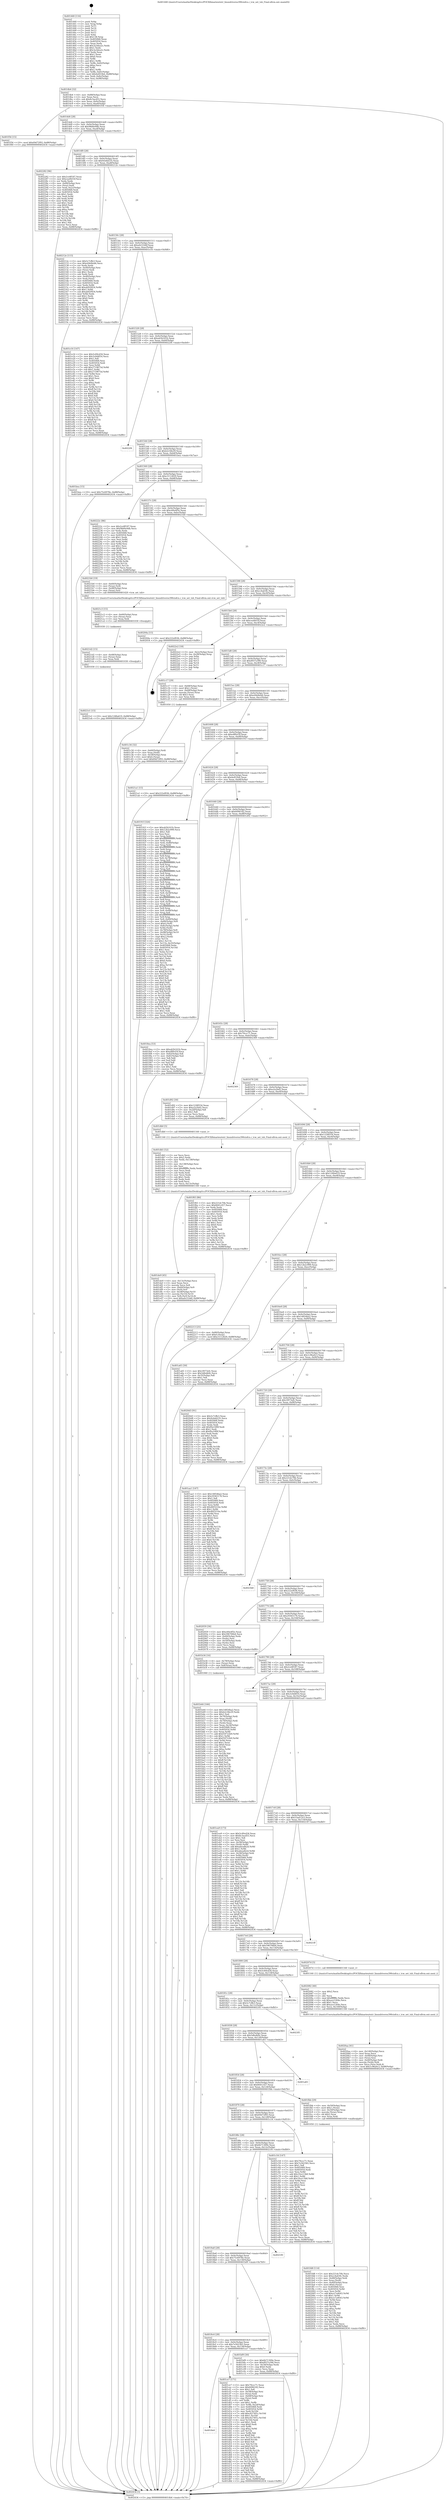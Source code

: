 digraph "0x401440" {
  label = "0x401440 (/mnt/c/Users/mathe/Desktop/tcc/POCII/binaries/extr_linuxdriverss390ciofcx.c_tcw_set_tsb_Final-ollvm.out::main(0))"
  labelloc = "t"
  node[shape=record]

  Entry [label="",width=0.3,height=0.3,shape=circle,fillcolor=black,style=filled]
  "0x4014b4" [label="{
     0x4014b4 [32]\l
     | [instrs]\l
     &nbsp;&nbsp;0x4014b4 \<+6\>: mov -0x88(%rbp),%eax\l
     &nbsp;&nbsp;0x4014ba \<+2\>: mov %eax,%ecx\l
     &nbsp;&nbsp;0x4014bc \<+6\>: sub $0x8c3acd55,%ecx\l
     &nbsp;&nbsp;0x4014c2 \<+6\>: mov %eax,-0x9c(%rbp)\l
     &nbsp;&nbsp;0x4014c8 \<+6\>: mov %ecx,-0xa0(%rbp)\l
     &nbsp;&nbsp;0x4014ce \<+6\>: je 0000000000401f56 \<main+0xb16\>\l
  }"]
  "0x401f56" [label="{
     0x401f56 [15]\l
     | [instrs]\l
     &nbsp;&nbsp;0x401f56 \<+10\>: movl $0x69d72f93,-0x88(%rbp)\l
     &nbsp;&nbsp;0x401f60 \<+5\>: jmp 0000000000402434 \<main+0xff4\>\l
  }"]
  "0x4014d4" [label="{
     0x4014d4 [28]\l
     | [instrs]\l
     &nbsp;&nbsp;0x4014d4 \<+5\>: jmp 00000000004014d9 \<main+0x99\>\l
     &nbsp;&nbsp;0x4014d9 \<+6\>: mov -0x9c(%rbp),%eax\l
     &nbsp;&nbsp;0x4014df \<+5\>: sub $0x98d0e9db,%eax\l
     &nbsp;&nbsp;0x4014e4 \<+6\>: mov %eax,-0xa4(%rbp)\l
     &nbsp;&nbsp;0x4014ea \<+6\>: je 0000000000402282 \<main+0xe42\>\l
  }"]
  Exit [label="",width=0.3,height=0.3,shape=circle,fillcolor=black,style=filled,peripheries=2]
  "0x402282" [label="{
     0x402282 [96]\l
     | [instrs]\l
     &nbsp;&nbsp;0x402282 \<+5\>: mov $0x2ce8f187,%eax\l
     &nbsp;&nbsp;0x402287 \<+5\>: mov $0xcea0b55f,%ecx\l
     &nbsp;&nbsp;0x40228c \<+2\>: xor %edx,%edx\l
     &nbsp;&nbsp;0x40228e \<+4\>: mov -0x80(%rbp),%rsi\l
     &nbsp;&nbsp;0x402292 \<+2\>: mov (%rsi),%edi\l
     &nbsp;&nbsp;0x402294 \<+3\>: mov %edi,-0x2c(%rbp)\l
     &nbsp;&nbsp;0x402297 \<+7\>: mov 0x405068,%edi\l
     &nbsp;&nbsp;0x40229e \<+8\>: mov 0x405054,%r8d\l
     &nbsp;&nbsp;0x4022a6 \<+3\>: sub $0x1,%edx\l
     &nbsp;&nbsp;0x4022a9 \<+3\>: mov %edi,%r9d\l
     &nbsp;&nbsp;0x4022ac \<+3\>: add %edx,%r9d\l
     &nbsp;&nbsp;0x4022af \<+4\>: imul %r9d,%edi\l
     &nbsp;&nbsp;0x4022b3 \<+3\>: and $0x1,%edi\l
     &nbsp;&nbsp;0x4022b6 \<+3\>: cmp $0x0,%edi\l
     &nbsp;&nbsp;0x4022b9 \<+4\>: sete %r10b\l
     &nbsp;&nbsp;0x4022bd \<+4\>: cmp $0xa,%r8d\l
     &nbsp;&nbsp;0x4022c1 \<+4\>: setl %r11b\l
     &nbsp;&nbsp;0x4022c5 \<+3\>: mov %r10b,%bl\l
     &nbsp;&nbsp;0x4022c8 \<+3\>: and %r11b,%bl\l
     &nbsp;&nbsp;0x4022cb \<+3\>: xor %r11b,%r10b\l
     &nbsp;&nbsp;0x4022ce \<+3\>: or %r10b,%bl\l
     &nbsp;&nbsp;0x4022d1 \<+3\>: test $0x1,%bl\l
     &nbsp;&nbsp;0x4022d4 \<+3\>: cmovne %ecx,%eax\l
     &nbsp;&nbsp;0x4022d7 \<+6\>: mov %eax,-0x88(%rbp)\l
     &nbsp;&nbsp;0x4022dd \<+5\>: jmp 0000000000402434 \<main+0xff4\>\l
  }"]
  "0x4014f0" [label="{
     0x4014f0 [28]\l
     | [instrs]\l
     &nbsp;&nbsp;0x4014f0 \<+5\>: jmp 00000000004014f5 \<main+0xb5\>\l
     &nbsp;&nbsp;0x4014f5 \<+6\>: mov -0x9c(%rbp),%eax\l
     &nbsp;&nbsp;0x4014fb \<+5\>: sub $0x9cb4d235,%eax\l
     &nbsp;&nbsp;0x401500 \<+6\>: mov %eax,-0xa8(%rbp)\l
     &nbsp;&nbsp;0x401506 \<+6\>: je 000000000040212e \<main+0xcee\>\l
  }"]
  "0x4021e1" [label="{
     0x4021e1 [15]\l
     | [instrs]\l
     &nbsp;&nbsp;0x4021e1 \<+10\>: movl $0x1248a619,-0x88(%rbp)\l
     &nbsp;&nbsp;0x4021eb \<+5\>: jmp 0000000000402434 \<main+0xff4\>\l
  }"]
  "0x40212e" [label="{
     0x40212e [115]\l
     | [instrs]\l
     &nbsp;&nbsp;0x40212e \<+5\>: mov $0x5c7cffe3,%eax\l
     &nbsp;&nbsp;0x402133 \<+5\>: mov $0xe04d4eb6,%ecx\l
     &nbsp;&nbsp;0x402138 \<+2\>: xor %edx,%edx\l
     &nbsp;&nbsp;0x40213a \<+4\>: mov -0x40(%rbp),%rsi\l
     &nbsp;&nbsp;0x40213e \<+2\>: mov (%rsi),%edi\l
     &nbsp;&nbsp;0x402140 \<+3\>: sub $0x1,%edx\l
     &nbsp;&nbsp;0x402143 \<+2\>: sub %edx,%edi\l
     &nbsp;&nbsp;0x402145 \<+4\>: mov -0x40(%rbp),%rsi\l
     &nbsp;&nbsp;0x402149 \<+2\>: mov %edi,(%rsi)\l
     &nbsp;&nbsp;0x40214b \<+7\>: mov 0x405068,%edx\l
     &nbsp;&nbsp;0x402152 \<+7\>: mov 0x405054,%edi\l
     &nbsp;&nbsp;0x402159 \<+3\>: mov %edx,%r8d\l
     &nbsp;&nbsp;0x40215c \<+7\>: add $0xab92f454,%r8d\l
     &nbsp;&nbsp;0x402163 \<+4\>: sub $0x1,%r8d\l
     &nbsp;&nbsp;0x402167 \<+7\>: sub $0xab92f454,%r8d\l
     &nbsp;&nbsp;0x40216e \<+4\>: imul %r8d,%edx\l
     &nbsp;&nbsp;0x402172 \<+3\>: and $0x1,%edx\l
     &nbsp;&nbsp;0x402175 \<+3\>: cmp $0x0,%edx\l
     &nbsp;&nbsp;0x402178 \<+4\>: sete %r9b\l
     &nbsp;&nbsp;0x40217c \<+3\>: cmp $0xa,%edi\l
     &nbsp;&nbsp;0x40217f \<+4\>: setl %r10b\l
     &nbsp;&nbsp;0x402183 \<+3\>: mov %r9b,%r11b\l
     &nbsp;&nbsp;0x402186 \<+3\>: and %r10b,%r11b\l
     &nbsp;&nbsp;0x402189 \<+3\>: xor %r10b,%r9b\l
     &nbsp;&nbsp;0x40218c \<+3\>: or %r9b,%r11b\l
     &nbsp;&nbsp;0x40218f \<+4\>: test $0x1,%r11b\l
     &nbsp;&nbsp;0x402193 \<+3\>: cmovne %ecx,%eax\l
     &nbsp;&nbsp;0x402196 \<+6\>: mov %eax,-0x88(%rbp)\l
     &nbsp;&nbsp;0x40219c \<+5\>: jmp 0000000000402434 \<main+0xff4\>\l
  }"]
  "0x40150c" [label="{
     0x40150c [28]\l
     | [instrs]\l
     &nbsp;&nbsp;0x40150c \<+5\>: jmp 0000000000401511 \<main+0xd1\>\l
     &nbsp;&nbsp;0x401511 \<+6\>: mov -0x9c(%rbp),%eax\l
     &nbsp;&nbsp;0x401517 \<+5\>: sub $0xa0c51b6f,%eax\l
     &nbsp;&nbsp;0x40151c \<+6\>: mov %eax,-0xac(%rbp)\l
     &nbsp;&nbsp;0x401522 \<+6\>: je 0000000000401e16 \<main+0x9d6\>\l
  }"]
  "0x4021d2" [label="{
     0x4021d2 [15]\l
     | [instrs]\l
     &nbsp;&nbsp;0x4021d2 \<+4\>: mov -0x48(%rbp),%rax\l
     &nbsp;&nbsp;0x4021d6 \<+3\>: mov (%rax),%rax\l
     &nbsp;&nbsp;0x4021d9 \<+3\>: mov %rax,%rdi\l
     &nbsp;&nbsp;0x4021dc \<+5\>: call 0000000000401030 \<free@plt\>\l
     | [calls]\l
     &nbsp;&nbsp;0x401030 \{1\} (unknown)\l
  }"]
  "0x401e16" [label="{
     0x401e16 [147]\l
     | [instrs]\l
     &nbsp;&nbsp;0x401e16 \<+5\>: mov $0x5c49cd34,%eax\l
     &nbsp;&nbsp;0x401e1b \<+5\>: mov $0x3c0d4f16,%ecx\l
     &nbsp;&nbsp;0x401e20 \<+2\>: mov $0x1,%dl\l
     &nbsp;&nbsp;0x401e22 \<+7\>: mov 0x405068,%esi\l
     &nbsp;&nbsp;0x401e29 \<+7\>: mov 0x405054,%edi\l
     &nbsp;&nbsp;0x401e30 \<+3\>: mov %esi,%r8d\l
     &nbsp;&nbsp;0x401e33 \<+7\>: add $0x2719875d,%r8d\l
     &nbsp;&nbsp;0x401e3a \<+4\>: sub $0x1,%r8d\l
     &nbsp;&nbsp;0x401e3e \<+7\>: sub $0x2719875d,%r8d\l
     &nbsp;&nbsp;0x401e45 \<+4\>: imul %r8d,%esi\l
     &nbsp;&nbsp;0x401e49 \<+3\>: and $0x1,%esi\l
     &nbsp;&nbsp;0x401e4c \<+3\>: cmp $0x0,%esi\l
     &nbsp;&nbsp;0x401e4f \<+4\>: sete %r9b\l
     &nbsp;&nbsp;0x401e53 \<+3\>: cmp $0xa,%edi\l
     &nbsp;&nbsp;0x401e56 \<+4\>: setl %r10b\l
     &nbsp;&nbsp;0x401e5a \<+3\>: mov %r9b,%r11b\l
     &nbsp;&nbsp;0x401e5d \<+4\>: xor $0xff,%r11b\l
     &nbsp;&nbsp;0x401e61 \<+3\>: mov %r10b,%bl\l
     &nbsp;&nbsp;0x401e64 \<+3\>: xor $0xff,%bl\l
     &nbsp;&nbsp;0x401e67 \<+3\>: xor $0x0,%dl\l
     &nbsp;&nbsp;0x401e6a \<+3\>: mov %r11b,%r14b\l
     &nbsp;&nbsp;0x401e6d \<+4\>: and $0x0,%r14b\l
     &nbsp;&nbsp;0x401e71 \<+3\>: and %dl,%r9b\l
     &nbsp;&nbsp;0x401e74 \<+3\>: mov %bl,%r15b\l
     &nbsp;&nbsp;0x401e77 \<+4\>: and $0x0,%r15b\l
     &nbsp;&nbsp;0x401e7b \<+3\>: and %dl,%r10b\l
     &nbsp;&nbsp;0x401e7e \<+3\>: or %r9b,%r14b\l
     &nbsp;&nbsp;0x401e81 \<+3\>: or %r10b,%r15b\l
     &nbsp;&nbsp;0x401e84 \<+3\>: xor %r15b,%r14b\l
     &nbsp;&nbsp;0x401e87 \<+3\>: or %bl,%r11b\l
     &nbsp;&nbsp;0x401e8a \<+4\>: xor $0xff,%r11b\l
     &nbsp;&nbsp;0x401e8e \<+3\>: or $0x0,%dl\l
     &nbsp;&nbsp;0x401e91 \<+3\>: and %dl,%r11b\l
     &nbsp;&nbsp;0x401e94 \<+3\>: or %r11b,%r14b\l
     &nbsp;&nbsp;0x401e97 \<+4\>: test $0x1,%r14b\l
     &nbsp;&nbsp;0x401e9b \<+3\>: cmovne %ecx,%eax\l
     &nbsp;&nbsp;0x401e9e \<+6\>: mov %eax,-0x88(%rbp)\l
     &nbsp;&nbsp;0x401ea4 \<+5\>: jmp 0000000000402434 \<main+0xff4\>\l
  }"]
  "0x401528" [label="{
     0x401528 [28]\l
     | [instrs]\l
     &nbsp;&nbsp;0x401528 \<+5\>: jmp 000000000040152d \<main+0xed\>\l
     &nbsp;&nbsp;0x40152d \<+6\>: mov -0x9c(%rbp),%eax\l
     &nbsp;&nbsp;0x401533 \<+5\>: sub $0xab5b161b,%eax\l
     &nbsp;&nbsp;0x401538 \<+6\>: mov %eax,-0xb0(%rbp)\l
     &nbsp;&nbsp;0x40153e \<+6\>: je 00000000004022f4 \<main+0xeb4\>\l
  }"]
  "0x4021c3" [label="{
     0x4021c3 [15]\l
     | [instrs]\l
     &nbsp;&nbsp;0x4021c3 \<+4\>: mov -0x60(%rbp),%rax\l
     &nbsp;&nbsp;0x4021c7 \<+3\>: mov (%rax),%rax\l
     &nbsp;&nbsp;0x4021ca \<+3\>: mov %rax,%rdi\l
     &nbsp;&nbsp;0x4021cd \<+5\>: call 0000000000401030 \<free@plt\>\l
     | [calls]\l
     &nbsp;&nbsp;0x401030 \{1\} (unknown)\l
  }"]
  "0x4022f4" [label="{
     0x4022f4\l
  }", style=dashed]
  "0x401544" [label="{
     0x401544 [28]\l
     | [instrs]\l
     &nbsp;&nbsp;0x401544 \<+5\>: jmp 0000000000401549 \<main+0x109\>\l
     &nbsp;&nbsp;0x401549 \<+6\>: mov -0x9c(%rbp),%eax\l
     &nbsp;&nbsp;0x40154f \<+5\>: sub $0xb2c58e29,%eax\l
     &nbsp;&nbsp;0x401554 \<+6\>: mov %eax,-0xb4(%rbp)\l
     &nbsp;&nbsp;0x40155a \<+6\>: je 0000000000401bea \<main+0x7aa\>\l
  }"]
  "0x4020aa" [label="{
     0x4020aa [41]\l
     | [instrs]\l
     &nbsp;&nbsp;0x4020aa \<+6\>: mov -0x140(%rbp),%ecx\l
     &nbsp;&nbsp;0x4020b0 \<+3\>: imul %eax,%ecx\l
     &nbsp;&nbsp;0x4020b3 \<+4\>: mov -0x48(%rbp),%rsi\l
     &nbsp;&nbsp;0x4020b7 \<+3\>: mov (%rsi),%rsi\l
     &nbsp;&nbsp;0x4020ba \<+4\>: mov -0x40(%rbp),%rdi\l
     &nbsp;&nbsp;0x4020be \<+3\>: movslq (%rdi),%rdi\l
     &nbsp;&nbsp;0x4020c1 \<+3\>: mov %ecx,(%rsi,%rdi,4)\l
     &nbsp;&nbsp;0x4020c4 \<+10\>: movl $0x1c96a0c3,-0x88(%rbp)\l
     &nbsp;&nbsp;0x4020ce \<+5\>: jmp 0000000000402434 \<main+0xff4\>\l
  }"]
  "0x401bea" [label="{
     0x401bea [15]\l
     | [instrs]\l
     &nbsp;&nbsp;0x401bea \<+10\>: movl $0x75c6978e,-0x88(%rbp)\l
     &nbsp;&nbsp;0x401bf4 \<+5\>: jmp 0000000000402434 \<main+0xff4\>\l
  }"]
  "0x401560" [label="{
     0x401560 [28]\l
     | [instrs]\l
     &nbsp;&nbsp;0x401560 \<+5\>: jmp 0000000000401565 \<main+0x125\>\l
     &nbsp;&nbsp;0x401565 \<+6\>: mov -0x9c(%rbp),%eax\l
     &nbsp;&nbsp;0x40156b \<+5\>: sub $0xc5112629,%eax\l
     &nbsp;&nbsp;0x401570 \<+6\>: mov %eax,-0xb8(%rbp)\l
     &nbsp;&nbsp;0x401576 \<+6\>: je 000000000040222c \<main+0xdec\>\l
  }"]
  "0x402082" [label="{
     0x402082 [40]\l
     | [instrs]\l
     &nbsp;&nbsp;0x402082 \<+5\>: mov $0x2,%ecx\l
     &nbsp;&nbsp;0x402087 \<+1\>: cltd\l
     &nbsp;&nbsp;0x402088 \<+2\>: idiv %ecx\l
     &nbsp;&nbsp;0x40208a \<+6\>: imul $0xfffffffe,%edx,%ecx\l
     &nbsp;&nbsp;0x402090 \<+6\>: sub $0xace1264e,%ecx\l
     &nbsp;&nbsp;0x402096 \<+3\>: add $0x1,%ecx\l
     &nbsp;&nbsp;0x402099 \<+6\>: add $0xace1264e,%ecx\l
     &nbsp;&nbsp;0x40209f \<+6\>: mov %ecx,-0x140(%rbp)\l
     &nbsp;&nbsp;0x4020a5 \<+5\>: call 0000000000401160 \<next_i\>\l
     | [calls]\l
     &nbsp;&nbsp;0x401160 \{1\} (/mnt/c/Users/mathe/Desktop/tcc/POCII/binaries/extr_linuxdriverss390ciofcx.c_tcw_set_tsb_Final-ollvm.out::next_i)\l
  }"]
  "0x40222c" [label="{
     0x40222c [86]\l
     | [instrs]\l
     &nbsp;&nbsp;0x40222c \<+5\>: mov $0x2ce8f187,%eax\l
     &nbsp;&nbsp;0x402231 \<+5\>: mov $0x98d0e9db,%ecx\l
     &nbsp;&nbsp;0x402236 \<+2\>: xor %edx,%edx\l
     &nbsp;&nbsp;0x402238 \<+7\>: mov 0x405068,%esi\l
     &nbsp;&nbsp;0x40223f \<+7\>: mov 0x405054,%edi\l
     &nbsp;&nbsp;0x402246 \<+3\>: sub $0x1,%edx\l
     &nbsp;&nbsp;0x402249 \<+3\>: mov %esi,%r8d\l
     &nbsp;&nbsp;0x40224c \<+3\>: add %edx,%r8d\l
     &nbsp;&nbsp;0x40224f \<+4\>: imul %r8d,%esi\l
     &nbsp;&nbsp;0x402253 \<+3\>: and $0x1,%esi\l
     &nbsp;&nbsp;0x402256 \<+3\>: cmp $0x0,%esi\l
     &nbsp;&nbsp;0x402259 \<+4\>: sete %r9b\l
     &nbsp;&nbsp;0x40225d \<+3\>: cmp $0xa,%edi\l
     &nbsp;&nbsp;0x402260 \<+4\>: setl %r10b\l
     &nbsp;&nbsp;0x402264 \<+3\>: mov %r9b,%r11b\l
     &nbsp;&nbsp;0x402267 \<+3\>: and %r10b,%r11b\l
     &nbsp;&nbsp;0x40226a \<+3\>: xor %r10b,%r9b\l
     &nbsp;&nbsp;0x40226d \<+3\>: or %r9b,%r11b\l
     &nbsp;&nbsp;0x402270 \<+4\>: test $0x1,%r11b\l
     &nbsp;&nbsp;0x402274 \<+3\>: cmovne %ecx,%eax\l
     &nbsp;&nbsp;0x402277 \<+6\>: mov %eax,-0x88(%rbp)\l
     &nbsp;&nbsp;0x40227d \<+5\>: jmp 0000000000402434 \<main+0xff4\>\l
  }"]
  "0x40157c" [label="{
     0x40157c [28]\l
     | [instrs]\l
     &nbsp;&nbsp;0x40157c \<+5\>: jmp 0000000000401581 \<main+0x141\>\l
     &nbsp;&nbsp;0x401581 \<+6\>: mov -0x9c(%rbp),%eax\l
     &nbsp;&nbsp;0x401587 \<+5\>: sub $0xc60e4f5e,%eax\l
     &nbsp;&nbsp;0x40158c \<+6\>: mov %eax,-0xbc(%rbp)\l
     &nbsp;&nbsp;0x401592 \<+6\>: je 00000000004021b0 \<main+0xd70\>\l
  }"]
  "0x401fd8" [label="{
     0x401fd8 [114]\l
     | [instrs]\l
     &nbsp;&nbsp;0x401fd8 \<+5\>: mov $0x221dc70b,%ecx\l
     &nbsp;&nbsp;0x401fdd \<+5\>: mov $0xcc4a63fc,%edx\l
     &nbsp;&nbsp;0x401fe2 \<+4\>: mov -0x48(%rbp),%rdi\l
     &nbsp;&nbsp;0x401fe6 \<+3\>: mov %rax,(%rdi)\l
     &nbsp;&nbsp;0x401fe9 \<+4\>: mov -0x40(%rbp),%rax\l
     &nbsp;&nbsp;0x401fed \<+6\>: movl $0x0,(%rax)\l
     &nbsp;&nbsp;0x401ff3 \<+7\>: mov 0x405068,%esi\l
     &nbsp;&nbsp;0x401ffa \<+8\>: mov 0x405054,%r8d\l
     &nbsp;&nbsp;0x402002 \<+3\>: mov %esi,%r9d\l
     &nbsp;&nbsp;0x402005 \<+7\>: add $0xce7a4643,%r9d\l
     &nbsp;&nbsp;0x40200c \<+4\>: sub $0x1,%r9d\l
     &nbsp;&nbsp;0x402010 \<+7\>: sub $0xce7a4643,%r9d\l
     &nbsp;&nbsp;0x402017 \<+4\>: imul %r9d,%esi\l
     &nbsp;&nbsp;0x40201b \<+3\>: and $0x1,%esi\l
     &nbsp;&nbsp;0x40201e \<+3\>: cmp $0x0,%esi\l
     &nbsp;&nbsp;0x402021 \<+4\>: sete %r10b\l
     &nbsp;&nbsp;0x402025 \<+4\>: cmp $0xa,%r8d\l
     &nbsp;&nbsp;0x402029 \<+4\>: setl %r11b\l
     &nbsp;&nbsp;0x40202d \<+3\>: mov %r10b,%bl\l
     &nbsp;&nbsp;0x402030 \<+3\>: and %r11b,%bl\l
     &nbsp;&nbsp;0x402033 \<+3\>: xor %r11b,%r10b\l
     &nbsp;&nbsp;0x402036 \<+3\>: or %r10b,%bl\l
     &nbsp;&nbsp;0x402039 \<+3\>: test $0x1,%bl\l
     &nbsp;&nbsp;0x40203c \<+3\>: cmovne %edx,%ecx\l
     &nbsp;&nbsp;0x40203f \<+6\>: mov %ecx,-0x88(%rbp)\l
     &nbsp;&nbsp;0x402045 \<+5\>: jmp 0000000000402434 \<main+0xff4\>\l
  }"]
  "0x4021b0" [label="{
     0x4021b0 [19]\l
     | [instrs]\l
     &nbsp;&nbsp;0x4021b0 \<+4\>: mov -0x60(%rbp),%rax\l
     &nbsp;&nbsp;0x4021b4 \<+3\>: mov (%rax),%rdi\l
     &nbsp;&nbsp;0x4021b7 \<+4\>: mov -0x48(%rbp),%rax\l
     &nbsp;&nbsp;0x4021bb \<+3\>: mov (%rax),%rsi\l
     &nbsp;&nbsp;0x4021be \<+5\>: call 0000000000401420 \<tcw_set_tsb\>\l
     | [calls]\l
     &nbsp;&nbsp;0x401420 \{1\} (/mnt/c/Users/mathe/Desktop/tcc/POCII/binaries/extr_linuxdriverss390ciofcx.c_tcw_set_tsb_Final-ollvm.out::tcw_set_tsb)\l
  }"]
  "0x401598" [label="{
     0x401598 [28]\l
     | [instrs]\l
     &nbsp;&nbsp;0x401598 \<+5\>: jmp 000000000040159d \<main+0x15d\>\l
     &nbsp;&nbsp;0x40159d \<+6\>: mov -0x9c(%rbp),%eax\l
     &nbsp;&nbsp;0x4015a3 \<+5\>: sub $0xcc4a63fc,%eax\l
     &nbsp;&nbsp;0x4015a8 \<+6\>: mov %eax,-0xc0(%rbp)\l
     &nbsp;&nbsp;0x4015ae \<+6\>: je 000000000040204a \<main+0xc0a\>\l
  }"]
  "0x401de9" [label="{
     0x401de9 [45]\l
     | [instrs]\l
     &nbsp;&nbsp;0x401de9 \<+6\>: mov -0x13c(%rbp),%ecx\l
     &nbsp;&nbsp;0x401def \<+3\>: imul %eax,%ecx\l
     &nbsp;&nbsp;0x401df2 \<+3\>: movslq %ecx,%r8\l
     &nbsp;&nbsp;0x401df5 \<+4\>: mov -0x60(%rbp),%r9\l
     &nbsp;&nbsp;0x401df9 \<+3\>: mov (%r9),%r9\l
     &nbsp;&nbsp;0x401dfc \<+4\>: mov -0x58(%rbp),%r10\l
     &nbsp;&nbsp;0x401e00 \<+3\>: movslq (%r10),%r10\l
     &nbsp;&nbsp;0x401e03 \<+4\>: mov %r8,(%r9,%r10,8)\l
     &nbsp;&nbsp;0x401e07 \<+10\>: movl $0xa0c51b6f,-0x88(%rbp)\l
     &nbsp;&nbsp;0x401e11 \<+5\>: jmp 0000000000402434 \<main+0xff4\>\l
  }"]
  "0x40204a" [label="{
     0x40204a [15]\l
     | [instrs]\l
     &nbsp;&nbsp;0x40204a \<+10\>: movl $0x222ef036,-0x88(%rbp)\l
     &nbsp;&nbsp;0x402054 \<+5\>: jmp 0000000000402434 \<main+0xff4\>\l
  }"]
  "0x4015b4" [label="{
     0x4015b4 [28]\l
     | [instrs]\l
     &nbsp;&nbsp;0x4015b4 \<+5\>: jmp 00000000004015b9 \<main+0x179\>\l
     &nbsp;&nbsp;0x4015b9 \<+6\>: mov -0x9c(%rbp),%eax\l
     &nbsp;&nbsp;0x4015bf \<+5\>: sub $0xcea0b55f,%eax\l
     &nbsp;&nbsp;0x4015c4 \<+6\>: mov %eax,-0xc4(%rbp)\l
     &nbsp;&nbsp;0x4015ca \<+6\>: je 00000000004022e2 \<main+0xea2\>\l
  }"]
  "0x401db5" [label="{
     0x401db5 [52]\l
     | [instrs]\l
     &nbsp;&nbsp;0x401db5 \<+2\>: xor %ecx,%ecx\l
     &nbsp;&nbsp;0x401db7 \<+5\>: mov $0x2,%edx\l
     &nbsp;&nbsp;0x401dbc \<+6\>: mov %edx,-0x138(%rbp)\l
     &nbsp;&nbsp;0x401dc2 \<+1\>: cltd\l
     &nbsp;&nbsp;0x401dc3 \<+6\>: mov -0x138(%rbp),%esi\l
     &nbsp;&nbsp;0x401dc9 \<+2\>: idiv %esi\l
     &nbsp;&nbsp;0x401dcb \<+6\>: imul $0xfffffffe,%edx,%edx\l
     &nbsp;&nbsp;0x401dd1 \<+2\>: mov %ecx,%edi\l
     &nbsp;&nbsp;0x401dd3 \<+2\>: sub %edx,%edi\l
     &nbsp;&nbsp;0x401dd5 \<+2\>: mov %ecx,%edx\l
     &nbsp;&nbsp;0x401dd7 \<+3\>: sub $0x1,%edx\l
     &nbsp;&nbsp;0x401dda \<+2\>: add %edx,%edi\l
     &nbsp;&nbsp;0x401ddc \<+2\>: sub %edi,%ecx\l
     &nbsp;&nbsp;0x401dde \<+6\>: mov %ecx,-0x13c(%rbp)\l
     &nbsp;&nbsp;0x401de4 \<+5\>: call 0000000000401160 \<next_i\>\l
     | [calls]\l
     &nbsp;&nbsp;0x401160 \{1\} (/mnt/c/Users/mathe/Desktop/tcc/POCII/binaries/extr_linuxdriverss390ciofcx.c_tcw_set_tsb_Final-ollvm.out::next_i)\l
  }"]
  "0x4022e2" [label="{
     0x4022e2 [18]\l
     | [instrs]\l
     &nbsp;&nbsp;0x4022e2 \<+3\>: mov -0x2c(%rbp),%eax\l
     &nbsp;&nbsp;0x4022e5 \<+4\>: lea -0x28(%rbp),%rsp\l
     &nbsp;&nbsp;0x4022e9 \<+1\>: pop %rbx\l
     &nbsp;&nbsp;0x4022ea \<+2\>: pop %r12\l
     &nbsp;&nbsp;0x4022ec \<+2\>: pop %r13\l
     &nbsp;&nbsp;0x4022ee \<+2\>: pop %r14\l
     &nbsp;&nbsp;0x4022f0 \<+2\>: pop %r15\l
     &nbsp;&nbsp;0x4022f2 \<+1\>: pop %rbp\l
     &nbsp;&nbsp;0x4022f3 \<+1\>: ret\l
  }"]
  "0x4015d0" [label="{
     0x4015d0 [28]\l
     | [instrs]\l
     &nbsp;&nbsp;0x4015d0 \<+5\>: jmp 00000000004015d5 \<main+0x195\>\l
     &nbsp;&nbsp;0x4015d5 \<+6\>: mov -0x9c(%rbp),%eax\l
     &nbsp;&nbsp;0x4015db \<+5\>: sub $0xd937a390,%eax\l
     &nbsp;&nbsp;0x4015e0 \<+6\>: mov %eax,-0xc8(%rbp)\l
     &nbsp;&nbsp;0x4015e6 \<+6\>: je 0000000000401c17 \<main+0x7d7\>\l
  }"]
  "0x4018e0" [label="{
     0x4018e0\l
  }", style=dashed]
  "0x401c17" [label="{
     0x401c17 [29]\l
     | [instrs]\l
     &nbsp;&nbsp;0x401c17 \<+4\>: mov -0x68(%rbp),%rax\l
     &nbsp;&nbsp;0x401c1b \<+6\>: movl $0x1,(%rax)\l
     &nbsp;&nbsp;0x401c21 \<+4\>: mov -0x68(%rbp),%rax\l
     &nbsp;&nbsp;0x401c25 \<+3\>: movslq (%rax),%rax\l
     &nbsp;&nbsp;0x401c28 \<+4\>: shl $0x3,%rax\l
     &nbsp;&nbsp;0x401c2c \<+3\>: mov %rax,%rdi\l
     &nbsp;&nbsp;0x401c2f \<+5\>: call 0000000000401050 \<malloc@plt\>\l
     | [calls]\l
     &nbsp;&nbsp;0x401050 \{1\} (unknown)\l
  }"]
  "0x4015ec" [label="{
     0x4015ec [28]\l
     | [instrs]\l
     &nbsp;&nbsp;0x4015ec \<+5\>: jmp 00000000004015f1 \<main+0x1b1\>\l
     &nbsp;&nbsp;0x4015f1 \<+6\>: mov -0x9c(%rbp),%eax\l
     &nbsp;&nbsp;0x4015f7 \<+5\>: sub $0xe04d4eb6,%eax\l
     &nbsp;&nbsp;0x4015fc \<+6\>: mov %eax,-0xcc(%rbp)\l
     &nbsp;&nbsp;0x401602 \<+6\>: je 00000000004021a1 \<main+0xd61\>\l
  }"]
  "0x401ce7" [label="{
     0x401ce7 [171]\l
     | [instrs]\l
     &nbsp;&nbsp;0x401ce7 \<+5\>: mov $0x79ccc71,%eax\l
     &nbsp;&nbsp;0x401cec \<+5\>: mov $0x6096182,%ecx\l
     &nbsp;&nbsp;0x401cf1 \<+2\>: mov $0x1,%dl\l
     &nbsp;&nbsp;0x401cf3 \<+4\>: mov -0x58(%rbp),%rsi\l
     &nbsp;&nbsp;0x401cf7 \<+2\>: mov (%rsi),%edi\l
     &nbsp;&nbsp;0x401cf9 \<+4\>: mov -0x68(%rbp),%rsi\l
     &nbsp;&nbsp;0x401cfd \<+2\>: cmp (%rsi),%edi\l
     &nbsp;&nbsp;0x401cff \<+4\>: setl %r8b\l
     &nbsp;&nbsp;0x401d03 \<+4\>: and $0x1,%r8b\l
     &nbsp;&nbsp;0x401d07 \<+4\>: mov %r8b,-0x2d(%rbp)\l
     &nbsp;&nbsp;0x401d0b \<+7\>: mov 0x405068,%edi\l
     &nbsp;&nbsp;0x401d12 \<+8\>: mov 0x405054,%r9d\l
     &nbsp;&nbsp;0x401d1a \<+3\>: mov %edi,%r10d\l
     &nbsp;&nbsp;0x401d1d \<+7\>: add $0xc6274f1c,%r10d\l
     &nbsp;&nbsp;0x401d24 \<+4\>: sub $0x1,%r10d\l
     &nbsp;&nbsp;0x401d28 \<+7\>: sub $0xc6274f1c,%r10d\l
     &nbsp;&nbsp;0x401d2f \<+4\>: imul %r10d,%edi\l
     &nbsp;&nbsp;0x401d33 \<+3\>: and $0x1,%edi\l
     &nbsp;&nbsp;0x401d36 \<+3\>: cmp $0x0,%edi\l
     &nbsp;&nbsp;0x401d39 \<+4\>: sete %r8b\l
     &nbsp;&nbsp;0x401d3d \<+4\>: cmp $0xa,%r9d\l
     &nbsp;&nbsp;0x401d41 \<+4\>: setl %r11b\l
     &nbsp;&nbsp;0x401d45 \<+3\>: mov %r8b,%bl\l
     &nbsp;&nbsp;0x401d48 \<+3\>: xor $0xff,%bl\l
     &nbsp;&nbsp;0x401d4b \<+3\>: mov %r11b,%r14b\l
     &nbsp;&nbsp;0x401d4e \<+4\>: xor $0xff,%r14b\l
     &nbsp;&nbsp;0x401d52 \<+3\>: xor $0x0,%dl\l
     &nbsp;&nbsp;0x401d55 \<+3\>: mov %bl,%r15b\l
     &nbsp;&nbsp;0x401d58 \<+4\>: and $0x0,%r15b\l
     &nbsp;&nbsp;0x401d5c \<+3\>: and %dl,%r8b\l
     &nbsp;&nbsp;0x401d5f \<+3\>: mov %r14b,%r12b\l
     &nbsp;&nbsp;0x401d62 \<+4\>: and $0x0,%r12b\l
     &nbsp;&nbsp;0x401d66 \<+3\>: and %dl,%r11b\l
     &nbsp;&nbsp;0x401d69 \<+3\>: or %r8b,%r15b\l
     &nbsp;&nbsp;0x401d6c \<+3\>: or %r11b,%r12b\l
     &nbsp;&nbsp;0x401d6f \<+3\>: xor %r12b,%r15b\l
     &nbsp;&nbsp;0x401d72 \<+3\>: or %r14b,%bl\l
     &nbsp;&nbsp;0x401d75 \<+3\>: xor $0xff,%bl\l
     &nbsp;&nbsp;0x401d78 \<+3\>: or $0x0,%dl\l
     &nbsp;&nbsp;0x401d7b \<+2\>: and %dl,%bl\l
     &nbsp;&nbsp;0x401d7d \<+3\>: or %bl,%r15b\l
     &nbsp;&nbsp;0x401d80 \<+4\>: test $0x1,%r15b\l
     &nbsp;&nbsp;0x401d84 \<+3\>: cmovne %ecx,%eax\l
     &nbsp;&nbsp;0x401d87 \<+6\>: mov %eax,-0x88(%rbp)\l
     &nbsp;&nbsp;0x401d8d \<+5\>: jmp 0000000000402434 \<main+0xff4\>\l
  }"]
  "0x4021a1" [label="{
     0x4021a1 [15]\l
     | [instrs]\l
     &nbsp;&nbsp;0x4021a1 \<+10\>: movl $0x222ef036,-0x88(%rbp)\l
     &nbsp;&nbsp;0x4021ab \<+5\>: jmp 0000000000402434 \<main+0xff4\>\l
  }"]
  "0x401608" [label="{
     0x401608 [28]\l
     | [instrs]\l
     &nbsp;&nbsp;0x401608 \<+5\>: jmp 000000000040160d \<main+0x1cd\>\l
     &nbsp;&nbsp;0x40160d \<+6\>: mov -0x9c(%rbp),%eax\l
     &nbsp;&nbsp;0x401613 \<+5\>: sub $0xe8f0cf3f,%eax\l
     &nbsp;&nbsp;0x401618 \<+6\>: mov %eax,-0xd0(%rbp)\l
     &nbsp;&nbsp;0x40161e \<+6\>: je 000000000040191f \<main+0x4df\>\l
  }"]
  "0x401c34" [label="{
     0x401c34 [32]\l
     | [instrs]\l
     &nbsp;&nbsp;0x401c34 \<+4\>: mov -0x60(%rbp),%rdi\l
     &nbsp;&nbsp;0x401c38 \<+3\>: mov %rax,(%rdi)\l
     &nbsp;&nbsp;0x401c3b \<+4\>: mov -0x58(%rbp),%rax\l
     &nbsp;&nbsp;0x401c3f \<+6\>: movl $0x0,(%rax)\l
     &nbsp;&nbsp;0x401c45 \<+10\>: movl $0x69d72f93,-0x88(%rbp)\l
     &nbsp;&nbsp;0x401c4f \<+5\>: jmp 0000000000402434 \<main+0xff4\>\l
  }"]
  "0x40191f" [label="{
     0x40191f [326]\l
     | [instrs]\l
     &nbsp;&nbsp;0x40191f \<+5\>: mov $0xab5b161b,%eax\l
     &nbsp;&nbsp;0x401924 \<+5\>: mov $0x12b2c999,%ecx\l
     &nbsp;&nbsp;0x401929 \<+2\>: mov $0x1,%dl\l
     &nbsp;&nbsp;0x40192b \<+2\>: xor %esi,%esi\l
     &nbsp;&nbsp;0x40192d \<+3\>: mov %rsp,%rdi\l
     &nbsp;&nbsp;0x401930 \<+4\>: add $0xfffffffffffffff0,%rdi\l
     &nbsp;&nbsp;0x401934 \<+3\>: mov %rdi,%rsp\l
     &nbsp;&nbsp;0x401937 \<+4\>: mov %rdi,-0x80(%rbp)\l
     &nbsp;&nbsp;0x40193b \<+3\>: mov %rsp,%rdi\l
     &nbsp;&nbsp;0x40193e \<+4\>: add $0xfffffffffffffff0,%rdi\l
     &nbsp;&nbsp;0x401942 \<+3\>: mov %rdi,%rsp\l
     &nbsp;&nbsp;0x401945 \<+3\>: mov %rsp,%r8\l
     &nbsp;&nbsp;0x401948 \<+4\>: add $0xfffffffffffffff0,%r8\l
     &nbsp;&nbsp;0x40194c \<+3\>: mov %r8,%rsp\l
     &nbsp;&nbsp;0x40194f \<+4\>: mov %r8,-0x78(%rbp)\l
     &nbsp;&nbsp;0x401953 \<+3\>: mov %rsp,%r8\l
     &nbsp;&nbsp;0x401956 \<+4\>: add $0xfffffffffffffff0,%r8\l
     &nbsp;&nbsp;0x40195a \<+3\>: mov %r8,%rsp\l
     &nbsp;&nbsp;0x40195d \<+4\>: mov %r8,-0x70(%rbp)\l
     &nbsp;&nbsp;0x401961 \<+3\>: mov %rsp,%r8\l
     &nbsp;&nbsp;0x401964 \<+4\>: add $0xfffffffffffffff0,%r8\l
     &nbsp;&nbsp;0x401968 \<+3\>: mov %r8,%rsp\l
     &nbsp;&nbsp;0x40196b \<+4\>: mov %r8,-0x68(%rbp)\l
     &nbsp;&nbsp;0x40196f \<+3\>: mov %rsp,%r8\l
     &nbsp;&nbsp;0x401972 \<+4\>: add $0xfffffffffffffff0,%r8\l
     &nbsp;&nbsp;0x401976 \<+3\>: mov %r8,%rsp\l
     &nbsp;&nbsp;0x401979 \<+4\>: mov %r8,-0x60(%rbp)\l
     &nbsp;&nbsp;0x40197d \<+3\>: mov %rsp,%r8\l
     &nbsp;&nbsp;0x401980 \<+4\>: add $0xfffffffffffffff0,%r8\l
     &nbsp;&nbsp;0x401984 \<+3\>: mov %r8,%rsp\l
     &nbsp;&nbsp;0x401987 \<+4\>: mov %r8,-0x58(%rbp)\l
     &nbsp;&nbsp;0x40198b \<+3\>: mov %rsp,%r8\l
     &nbsp;&nbsp;0x40198e \<+4\>: add $0xfffffffffffffff0,%r8\l
     &nbsp;&nbsp;0x401992 \<+3\>: mov %r8,%rsp\l
     &nbsp;&nbsp;0x401995 \<+4\>: mov %r8,-0x50(%rbp)\l
     &nbsp;&nbsp;0x401999 \<+3\>: mov %rsp,%r8\l
     &nbsp;&nbsp;0x40199c \<+4\>: add $0xfffffffffffffff0,%r8\l
     &nbsp;&nbsp;0x4019a0 \<+3\>: mov %r8,%rsp\l
     &nbsp;&nbsp;0x4019a3 \<+4\>: mov %r8,-0x48(%rbp)\l
     &nbsp;&nbsp;0x4019a7 \<+3\>: mov %rsp,%r8\l
     &nbsp;&nbsp;0x4019aa \<+4\>: add $0xfffffffffffffff0,%r8\l
     &nbsp;&nbsp;0x4019ae \<+3\>: mov %r8,%rsp\l
     &nbsp;&nbsp;0x4019b1 \<+4\>: mov %r8,-0x40(%rbp)\l
     &nbsp;&nbsp;0x4019b5 \<+4\>: mov -0x80(%rbp),%r8\l
     &nbsp;&nbsp;0x4019b9 \<+7\>: movl $0x0,(%r8)\l
     &nbsp;&nbsp;0x4019c0 \<+7\>: mov -0x8c(%rbp),%r9d\l
     &nbsp;&nbsp;0x4019c7 \<+3\>: mov %r9d,(%rdi)\l
     &nbsp;&nbsp;0x4019ca \<+4\>: mov -0x78(%rbp),%r8\l
     &nbsp;&nbsp;0x4019ce \<+7\>: mov -0x98(%rbp),%r10\l
     &nbsp;&nbsp;0x4019d5 \<+3\>: mov %r10,(%r8)\l
     &nbsp;&nbsp;0x4019d8 \<+3\>: cmpl $0x2,(%rdi)\l
     &nbsp;&nbsp;0x4019db \<+4\>: setne %r11b\l
     &nbsp;&nbsp;0x4019df \<+4\>: and $0x1,%r11b\l
     &nbsp;&nbsp;0x4019e3 \<+4\>: mov %r11b,-0x35(%rbp)\l
     &nbsp;&nbsp;0x4019e7 \<+7\>: mov 0x405068,%ebx\l
     &nbsp;&nbsp;0x4019ee \<+8\>: mov 0x405054,%r14d\l
     &nbsp;&nbsp;0x4019f6 \<+3\>: sub $0x1,%esi\l
     &nbsp;&nbsp;0x4019f9 \<+3\>: mov %ebx,%r15d\l
     &nbsp;&nbsp;0x4019fc \<+3\>: add %esi,%r15d\l
     &nbsp;&nbsp;0x4019ff \<+4\>: imul %r15d,%ebx\l
     &nbsp;&nbsp;0x401a03 \<+3\>: and $0x1,%ebx\l
     &nbsp;&nbsp;0x401a06 \<+3\>: cmp $0x0,%ebx\l
     &nbsp;&nbsp;0x401a09 \<+4\>: sete %r11b\l
     &nbsp;&nbsp;0x401a0d \<+4\>: cmp $0xa,%r14d\l
     &nbsp;&nbsp;0x401a11 \<+4\>: setl %r12b\l
     &nbsp;&nbsp;0x401a15 \<+3\>: mov %r11b,%r13b\l
     &nbsp;&nbsp;0x401a18 \<+4\>: xor $0xff,%r13b\l
     &nbsp;&nbsp;0x401a1c \<+3\>: mov %r12b,%sil\l
     &nbsp;&nbsp;0x401a1f \<+4\>: xor $0xff,%sil\l
     &nbsp;&nbsp;0x401a23 \<+3\>: xor $0x0,%dl\l
     &nbsp;&nbsp;0x401a26 \<+3\>: mov %r13b,%dil\l
     &nbsp;&nbsp;0x401a29 \<+4\>: and $0x0,%dil\l
     &nbsp;&nbsp;0x401a2d \<+3\>: and %dl,%r11b\l
     &nbsp;&nbsp;0x401a30 \<+3\>: mov %sil,%r8b\l
     &nbsp;&nbsp;0x401a33 \<+4\>: and $0x0,%r8b\l
     &nbsp;&nbsp;0x401a37 \<+3\>: and %dl,%r12b\l
     &nbsp;&nbsp;0x401a3a \<+3\>: or %r11b,%dil\l
     &nbsp;&nbsp;0x401a3d \<+3\>: or %r12b,%r8b\l
     &nbsp;&nbsp;0x401a40 \<+3\>: xor %r8b,%dil\l
     &nbsp;&nbsp;0x401a43 \<+3\>: or %sil,%r13b\l
     &nbsp;&nbsp;0x401a46 \<+4\>: xor $0xff,%r13b\l
     &nbsp;&nbsp;0x401a4a \<+3\>: or $0x0,%dl\l
     &nbsp;&nbsp;0x401a4d \<+3\>: and %dl,%r13b\l
     &nbsp;&nbsp;0x401a50 \<+3\>: or %r13b,%dil\l
     &nbsp;&nbsp;0x401a53 \<+4\>: test $0x1,%dil\l
     &nbsp;&nbsp;0x401a57 \<+3\>: cmovne %ecx,%eax\l
     &nbsp;&nbsp;0x401a5a \<+6\>: mov %eax,-0x88(%rbp)\l
     &nbsp;&nbsp;0x401a60 \<+5\>: jmp 0000000000402434 \<main+0xff4\>\l
  }"]
  "0x401624" [label="{
     0x401624 [28]\l
     | [instrs]\l
     &nbsp;&nbsp;0x401624 \<+5\>: jmp 0000000000401629 \<main+0x1e9\>\l
     &nbsp;&nbsp;0x401629 \<+6\>: mov -0x9c(%rbp),%eax\l
     &nbsp;&nbsp;0x40162f \<+5\>: sub $0x4e833b4,%eax\l
     &nbsp;&nbsp;0x401634 \<+6\>: mov %eax,-0xd4(%rbp)\l
     &nbsp;&nbsp;0x40163a \<+6\>: je 00000000004018ea \<main+0x4aa\>\l
  }"]
  "0x4018c4" [label="{
     0x4018c4 [28]\l
     | [instrs]\l
     &nbsp;&nbsp;0x4018c4 \<+5\>: jmp 00000000004018c9 \<main+0x489\>\l
     &nbsp;&nbsp;0x4018c9 \<+6\>: mov -0x9c(%rbp),%eax\l
     &nbsp;&nbsp;0x4018cf \<+5\>: sub $0x7e5623b5,%eax\l
     &nbsp;&nbsp;0x4018d4 \<+6\>: mov %eax,-0x134(%rbp)\l
     &nbsp;&nbsp;0x4018da \<+6\>: je 0000000000401ce7 \<main+0x8a7\>\l
  }"]
  "0x4018ea" [label="{
     0x4018ea [53]\l
     | [instrs]\l
     &nbsp;&nbsp;0x4018ea \<+5\>: mov $0xab5b161b,%eax\l
     &nbsp;&nbsp;0x4018ef \<+5\>: mov $0xe8f0cf3f,%ecx\l
     &nbsp;&nbsp;0x4018f4 \<+6\>: mov -0x82(%rbp),%dl\l
     &nbsp;&nbsp;0x4018fa \<+7\>: mov -0x81(%rbp),%sil\l
     &nbsp;&nbsp;0x401901 \<+3\>: mov %dl,%dil\l
     &nbsp;&nbsp;0x401904 \<+3\>: and %sil,%dil\l
     &nbsp;&nbsp;0x401907 \<+3\>: xor %sil,%dl\l
     &nbsp;&nbsp;0x40190a \<+3\>: or %dl,%dil\l
     &nbsp;&nbsp;0x40190d \<+4\>: test $0x1,%dil\l
     &nbsp;&nbsp;0x401911 \<+3\>: cmovne %ecx,%eax\l
     &nbsp;&nbsp;0x401914 \<+6\>: mov %eax,-0x88(%rbp)\l
     &nbsp;&nbsp;0x40191a \<+5\>: jmp 0000000000402434 \<main+0xff4\>\l
  }"]
  "0x401640" [label="{
     0x401640 [28]\l
     | [instrs]\l
     &nbsp;&nbsp;0x401640 \<+5\>: jmp 0000000000401645 \<main+0x205\>\l
     &nbsp;&nbsp;0x401645 \<+6\>: mov -0x9c(%rbp),%eax\l
     &nbsp;&nbsp;0x40164b \<+5\>: sub $0x6096182,%eax\l
     &nbsp;&nbsp;0x401650 \<+6\>: mov %eax,-0xd8(%rbp)\l
     &nbsp;&nbsp;0x401656 \<+6\>: je 0000000000401d92 \<main+0x952\>\l
  }"]
  "0x402434" [label="{
     0x402434 [5]\l
     | [instrs]\l
     &nbsp;&nbsp;0x402434 \<+5\>: jmp 00000000004014b4 \<main+0x74\>\l
  }"]
  "0x401440" [label="{
     0x401440 [116]\l
     | [instrs]\l
     &nbsp;&nbsp;0x401440 \<+1\>: push %rbp\l
     &nbsp;&nbsp;0x401441 \<+3\>: mov %rsp,%rbp\l
     &nbsp;&nbsp;0x401444 \<+2\>: push %r15\l
     &nbsp;&nbsp;0x401446 \<+2\>: push %r14\l
     &nbsp;&nbsp;0x401448 \<+2\>: push %r13\l
     &nbsp;&nbsp;0x40144a \<+2\>: push %r12\l
     &nbsp;&nbsp;0x40144c \<+1\>: push %rbx\l
     &nbsp;&nbsp;0x40144d \<+7\>: sub $0x138,%rsp\l
     &nbsp;&nbsp;0x401454 \<+7\>: mov 0x405068,%eax\l
     &nbsp;&nbsp;0x40145b \<+7\>: mov 0x405054,%ecx\l
     &nbsp;&nbsp;0x401462 \<+2\>: mov %eax,%edx\l
     &nbsp;&nbsp;0x401464 \<+6\>: add $0x3a3dea2c,%edx\l
     &nbsp;&nbsp;0x40146a \<+3\>: sub $0x1,%edx\l
     &nbsp;&nbsp;0x40146d \<+6\>: sub $0x3a3dea2c,%edx\l
     &nbsp;&nbsp;0x401473 \<+3\>: imul %edx,%eax\l
     &nbsp;&nbsp;0x401476 \<+3\>: and $0x1,%eax\l
     &nbsp;&nbsp;0x401479 \<+3\>: cmp $0x0,%eax\l
     &nbsp;&nbsp;0x40147c \<+4\>: sete %r8b\l
     &nbsp;&nbsp;0x401480 \<+4\>: and $0x1,%r8b\l
     &nbsp;&nbsp;0x401484 \<+7\>: mov %r8b,-0x82(%rbp)\l
     &nbsp;&nbsp;0x40148b \<+3\>: cmp $0xa,%ecx\l
     &nbsp;&nbsp;0x40148e \<+4\>: setl %r8b\l
     &nbsp;&nbsp;0x401492 \<+4\>: and $0x1,%r8b\l
     &nbsp;&nbsp;0x401496 \<+7\>: mov %r8b,-0x81(%rbp)\l
     &nbsp;&nbsp;0x40149d \<+10\>: movl $0x4e833b4,-0x88(%rbp)\l
     &nbsp;&nbsp;0x4014a7 \<+6\>: mov %edi,-0x8c(%rbp)\l
     &nbsp;&nbsp;0x4014ad \<+7\>: mov %rsi,-0x98(%rbp)\l
  }"]
  "0x401bf9" [label="{
     0x401bf9 [30]\l
     | [instrs]\l
     &nbsp;&nbsp;0x401bf9 \<+5\>: mov $0x6b71309e,%eax\l
     &nbsp;&nbsp;0x401bfe \<+5\>: mov $0xd937a390,%ecx\l
     &nbsp;&nbsp;0x401c03 \<+3\>: mov -0x34(%rbp),%edx\l
     &nbsp;&nbsp;0x401c06 \<+3\>: cmp $0x0,%edx\l
     &nbsp;&nbsp;0x401c09 \<+3\>: cmove %ecx,%eax\l
     &nbsp;&nbsp;0x401c0c \<+6\>: mov %eax,-0x88(%rbp)\l
     &nbsp;&nbsp;0x401c12 \<+5\>: jmp 0000000000402434 \<main+0xff4\>\l
  }"]
  "0x4018a8" [label="{
     0x4018a8 [28]\l
     | [instrs]\l
     &nbsp;&nbsp;0x4018a8 \<+5\>: jmp 00000000004018ad \<main+0x46d\>\l
     &nbsp;&nbsp;0x4018ad \<+6\>: mov -0x9c(%rbp),%eax\l
     &nbsp;&nbsp;0x4018b3 \<+5\>: sub $0x75c6978e,%eax\l
     &nbsp;&nbsp;0x4018b8 \<+6\>: mov %eax,-0x130(%rbp)\l
     &nbsp;&nbsp;0x4018be \<+6\>: je 0000000000401bf9 \<main+0x7b9\>\l
  }"]
  "0x401d92" [label="{
     0x401d92 [30]\l
     | [instrs]\l
     &nbsp;&nbsp;0x401d92 \<+5\>: mov $0x1228f254,%eax\l
     &nbsp;&nbsp;0x401d97 \<+5\>: mov $0xa2a2bd2,%ecx\l
     &nbsp;&nbsp;0x401d9c \<+3\>: mov -0x2d(%rbp),%dl\l
     &nbsp;&nbsp;0x401d9f \<+3\>: test $0x1,%dl\l
     &nbsp;&nbsp;0x401da2 \<+3\>: cmovne %ecx,%eax\l
     &nbsp;&nbsp;0x401da5 \<+6\>: mov %eax,-0x88(%rbp)\l
     &nbsp;&nbsp;0x401dab \<+5\>: jmp 0000000000402434 \<main+0xff4\>\l
  }"]
  "0x40165c" [label="{
     0x40165c [28]\l
     | [instrs]\l
     &nbsp;&nbsp;0x40165c \<+5\>: jmp 0000000000401661 \<main+0x221\>\l
     &nbsp;&nbsp;0x401661 \<+6\>: mov -0x9c(%rbp),%eax\l
     &nbsp;&nbsp;0x401667 \<+5\>: sub $0x79ccc71,%eax\l
     &nbsp;&nbsp;0x40166c \<+6\>: mov %eax,-0xdc(%rbp)\l
     &nbsp;&nbsp;0x401672 \<+6\>: je 0000000000402369 \<main+0xf29\>\l
  }"]
  "0x4021f0" [label="{
     0x4021f0\l
  }", style=dashed]
  "0x402369" [label="{
     0x402369\l
  }", style=dashed]
  "0x401678" [label="{
     0x401678 [28]\l
     | [instrs]\l
     &nbsp;&nbsp;0x401678 \<+5\>: jmp 000000000040167d \<main+0x23d\>\l
     &nbsp;&nbsp;0x40167d \<+6\>: mov -0x9c(%rbp),%eax\l
     &nbsp;&nbsp;0x401683 \<+5\>: sub $0xa2a2bd2,%eax\l
     &nbsp;&nbsp;0x401688 \<+6\>: mov %eax,-0xe0(%rbp)\l
     &nbsp;&nbsp;0x40168e \<+6\>: je 0000000000401db0 \<main+0x970\>\l
  }"]
  "0x40188c" [label="{
     0x40188c [28]\l
     | [instrs]\l
     &nbsp;&nbsp;0x40188c \<+5\>: jmp 0000000000401891 \<main+0x451\>\l
     &nbsp;&nbsp;0x401891 \<+6\>: mov -0x9c(%rbp),%eax\l
     &nbsp;&nbsp;0x401897 \<+5\>: sub $0x6b71309e,%eax\l
     &nbsp;&nbsp;0x40189c \<+6\>: mov %eax,-0x12c(%rbp)\l
     &nbsp;&nbsp;0x4018a2 \<+6\>: je 00000000004021f0 \<main+0xdb0\>\l
  }"]
  "0x401db0" [label="{
     0x401db0 [5]\l
     | [instrs]\l
     &nbsp;&nbsp;0x401db0 \<+5\>: call 0000000000401160 \<next_i\>\l
     | [calls]\l
     &nbsp;&nbsp;0x401160 \{1\} (/mnt/c/Users/mathe/Desktop/tcc/POCII/binaries/extr_linuxdriverss390ciofcx.c_tcw_set_tsb_Final-ollvm.out::next_i)\l
  }"]
  "0x401694" [label="{
     0x401694 [28]\l
     | [instrs]\l
     &nbsp;&nbsp;0x401694 \<+5\>: jmp 0000000000401699 \<main+0x259\>\l
     &nbsp;&nbsp;0x401699 \<+6\>: mov -0x9c(%rbp),%eax\l
     &nbsp;&nbsp;0x40169f \<+5\>: sub $0x1228f254,%eax\l
     &nbsp;&nbsp;0x4016a4 \<+6\>: mov %eax,-0xe4(%rbp)\l
     &nbsp;&nbsp;0x4016aa \<+6\>: je 0000000000401f65 \<main+0xb25\>\l
  }"]
  "0x401c54" [label="{
     0x401c54 [147]\l
     | [instrs]\l
     &nbsp;&nbsp;0x401c54 \<+5\>: mov $0x79ccc71,%eax\l
     &nbsp;&nbsp;0x401c59 \<+5\>: mov $0x7e5623b5,%ecx\l
     &nbsp;&nbsp;0x401c5e \<+2\>: mov $0x1,%dl\l
     &nbsp;&nbsp;0x401c60 \<+7\>: mov 0x405068,%esi\l
     &nbsp;&nbsp;0x401c67 \<+7\>: mov 0x405054,%edi\l
     &nbsp;&nbsp;0x401c6e \<+3\>: mov %esi,%r8d\l
     &nbsp;&nbsp;0x401c71 \<+7\>: add $0x10ce13b8,%r8d\l
     &nbsp;&nbsp;0x401c78 \<+4\>: sub $0x1,%r8d\l
     &nbsp;&nbsp;0x401c7c \<+7\>: sub $0x10ce13b8,%r8d\l
     &nbsp;&nbsp;0x401c83 \<+4\>: imul %r8d,%esi\l
     &nbsp;&nbsp;0x401c87 \<+3\>: and $0x1,%esi\l
     &nbsp;&nbsp;0x401c8a \<+3\>: cmp $0x0,%esi\l
     &nbsp;&nbsp;0x401c8d \<+4\>: sete %r9b\l
     &nbsp;&nbsp;0x401c91 \<+3\>: cmp $0xa,%edi\l
     &nbsp;&nbsp;0x401c94 \<+4\>: setl %r10b\l
     &nbsp;&nbsp;0x401c98 \<+3\>: mov %r9b,%r11b\l
     &nbsp;&nbsp;0x401c9b \<+4\>: xor $0xff,%r11b\l
     &nbsp;&nbsp;0x401c9f \<+3\>: mov %r10b,%bl\l
     &nbsp;&nbsp;0x401ca2 \<+3\>: xor $0xff,%bl\l
     &nbsp;&nbsp;0x401ca5 \<+3\>: xor $0x1,%dl\l
     &nbsp;&nbsp;0x401ca8 \<+3\>: mov %r11b,%r14b\l
     &nbsp;&nbsp;0x401cab \<+4\>: and $0xff,%r14b\l
     &nbsp;&nbsp;0x401caf \<+3\>: and %dl,%r9b\l
     &nbsp;&nbsp;0x401cb2 \<+3\>: mov %bl,%r15b\l
     &nbsp;&nbsp;0x401cb5 \<+4\>: and $0xff,%r15b\l
     &nbsp;&nbsp;0x401cb9 \<+3\>: and %dl,%r10b\l
     &nbsp;&nbsp;0x401cbc \<+3\>: or %r9b,%r14b\l
     &nbsp;&nbsp;0x401cbf \<+3\>: or %r10b,%r15b\l
     &nbsp;&nbsp;0x401cc2 \<+3\>: xor %r15b,%r14b\l
     &nbsp;&nbsp;0x401cc5 \<+3\>: or %bl,%r11b\l
     &nbsp;&nbsp;0x401cc8 \<+4\>: xor $0xff,%r11b\l
     &nbsp;&nbsp;0x401ccc \<+3\>: or $0x1,%dl\l
     &nbsp;&nbsp;0x401ccf \<+3\>: and %dl,%r11b\l
     &nbsp;&nbsp;0x401cd2 \<+3\>: or %r11b,%r14b\l
     &nbsp;&nbsp;0x401cd5 \<+4\>: test $0x1,%r14b\l
     &nbsp;&nbsp;0x401cd9 \<+3\>: cmovne %ecx,%eax\l
     &nbsp;&nbsp;0x401cdc \<+6\>: mov %eax,-0x88(%rbp)\l
     &nbsp;&nbsp;0x401ce2 \<+5\>: jmp 0000000000402434 \<main+0xff4\>\l
  }"]
  "0x401f65" [label="{
     0x401f65 [86]\l
     | [instrs]\l
     &nbsp;&nbsp;0x401f65 \<+5\>: mov $0x221dc70b,%eax\l
     &nbsp;&nbsp;0x401f6a \<+5\>: mov $0x6641cf27,%ecx\l
     &nbsp;&nbsp;0x401f6f \<+2\>: xor %edx,%edx\l
     &nbsp;&nbsp;0x401f71 \<+7\>: mov 0x405068,%esi\l
     &nbsp;&nbsp;0x401f78 \<+7\>: mov 0x405054,%edi\l
     &nbsp;&nbsp;0x401f7f \<+3\>: sub $0x1,%edx\l
     &nbsp;&nbsp;0x401f82 \<+3\>: mov %esi,%r8d\l
     &nbsp;&nbsp;0x401f85 \<+3\>: add %edx,%r8d\l
     &nbsp;&nbsp;0x401f88 \<+4\>: imul %r8d,%esi\l
     &nbsp;&nbsp;0x401f8c \<+3\>: and $0x1,%esi\l
     &nbsp;&nbsp;0x401f8f \<+3\>: cmp $0x0,%esi\l
     &nbsp;&nbsp;0x401f92 \<+4\>: sete %r9b\l
     &nbsp;&nbsp;0x401f96 \<+3\>: cmp $0xa,%edi\l
     &nbsp;&nbsp;0x401f99 \<+4\>: setl %r10b\l
     &nbsp;&nbsp;0x401f9d \<+3\>: mov %r9b,%r11b\l
     &nbsp;&nbsp;0x401fa0 \<+3\>: and %r10b,%r11b\l
     &nbsp;&nbsp;0x401fa3 \<+3\>: xor %r10b,%r9b\l
     &nbsp;&nbsp;0x401fa6 \<+3\>: or %r9b,%r11b\l
     &nbsp;&nbsp;0x401fa9 \<+4\>: test $0x1,%r11b\l
     &nbsp;&nbsp;0x401fad \<+3\>: cmovne %ecx,%eax\l
     &nbsp;&nbsp;0x401fb0 \<+6\>: mov %eax,-0x88(%rbp)\l
     &nbsp;&nbsp;0x401fb6 \<+5\>: jmp 0000000000402434 \<main+0xff4\>\l
  }"]
  "0x4016b0" [label="{
     0x4016b0 [28]\l
     | [instrs]\l
     &nbsp;&nbsp;0x4016b0 \<+5\>: jmp 00000000004016b5 \<main+0x275\>\l
     &nbsp;&nbsp;0x4016b5 \<+6\>: mov -0x9c(%rbp),%eax\l
     &nbsp;&nbsp;0x4016bb \<+5\>: sub $0x1248a619,%eax\l
     &nbsp;&nbsp;0x4016c0 \<+6\>: mov %eax,-0xe8(%rbp)\l
     &nbsp;&nbsp;0x4016c6 \<+6\>: je 0000000000402213 \<main+0xdd3\>\l
  }"]
  "0x401870" [label="{
     0x401870 [28]\l
     | [instrs]\l
     &nbsp;&nbsp;0x401870 \<+5\>: jmp 0000000000401875 \<main+0x435\>\l
     &nbsp;&nbsp;0x401875 \<+6\>: mov -0x9c(%rbp),%eax\l
     &nbsp;&nbsp;0x40187b \<+5\>: sub $0x69d72f93,%eax\l
     &nbsp;&nbsp;0x401880 \<+6\>: mov %eax,-0x128(%rbp)\l
     &nbsp;&nbsp;0x401886 \<+6\>: je 0000000000401c54 \<main+0x814\>\l
  }"]
  "0x402213" [label="{
     0x402213 [25]\l
     | [instrs]\l
     &nbsp;&nbsp;0x402213 \<+4\>: mov -0x80(%rbp),%rax\l
     &nbsp;&nbsp;0x402217 \<+6\>: movl $0x0,(%rax)\l
     &nbsp;&nbsp;0x40221d \<+10\>: movl $0xc5112629,-0x88(%rbp)\l
     &nbsp;&nbsp;0x402227 \<+5\>: jmp 0000000000402434 \<main+0xff4\>\l
  }"]
  "0x4016cc" [label="{
     0x4016cc [28]\l
     | [instrs]\l
     &nbsp;&nbsp;0x4016cc \<+5\>: jmp 00000000004016d1 \<main+0x291\>\l
     &nbsp;&nbsp;0x4016d1 \<+6\>: mov -0x9c(%rbp),%eax\l
     &nbsp;&nbsp;0x4016d7 \<+5\>: sub $0x12b2c999,%eax\l
     &nbsp;&nbsp;0x4016dc \<+6\>: mov %eax,-0xec(%rbp)\l
     &nbsp;&nbsp;0x4016e2 \<+6\>: je 0000000000401a65 \<main+0x625\>\l
  }"]
  "0x401fbb" [label="{
     0x401fbb [29]\l
     | [instrs]\l
     &nbsp;&nbsp;0x401fbb \<+4\>: mov -0x50(%rbp),%rax\l
     &nbsp;&nbsp;0x401fbf \<+6\>: movl $0x1,(%rax)\l
     &nbsp;&nbsp;0x401fc5 \<+4\>: mov -0x50(%rbp),%rax\l
     &nbsp;&nbsp;0x401fc9 \<+3\>: movslq (%rax),%rax\l
     &nbsp;&nbsp;0x401fcc \<+4\>: shl $0x2,%rax\l
     &nbsp;&nbsp;0x401fd0 \<+3\>: mov %rax,%rdi\l
     &nbsp;&nbsp;0x401fd3 \<+5\>: call 0000000000401050 \<malloc@plt\>\l
     | [calls]\l
     &nbsp;&nbsp;0x401050 \{1\} (unknown)\l
  }"]
  "0x401a65" [label="{
     0x401a65 [30]\l
     | [instrs]\l
     &nbsp;&nbsp;0x401a65 \<+5\>: mov $0x1f073efc,%eax\l
     &nbsp;&nbsp;0x401a6a \<+5\>: mov $0x5dfedb9c,%ecx\l
     &nbsp;&nbsp;0x401a6f \<+3\>: mov -0x35(%rbp),%dl\l
     &nbsp;&nbsp;0x401a72 \<+3\>: test $0x1,%dl\l
     &nbsp;&nbsp;0x401a75 \<+3\>: cmovne %ecx,%eax\l
     &nbsp;&nbsp;0x401a78 \<+6\>: mov %eax,-0x88(%rbp)\l
     &nbsp;&nbsp;0x401a7e \<+5\>: jmp 0000000000402434 \<main+0xff4\>\l
  }"]
  "0x4016e8" [label="{
     0x4016e8 [28]\l
     | [instrs]\l
     &nbsp;&nbsp;0x4016e8 \<+5\>: jmp 00000000004016ed \<main+0x2ad\>\l
     &nbsp;&nbsp;0x4016ed \<+6\>: mov -0x9c(%rbp),%eax\l
     &nbsp;&nbsp;0x4016f3 \<+5\>: sub $0x14854ba2,%eax\l
     &nbsp;&nbsp;0x4016f8 \<+6\>: mov %eax,-0xf0(%rbp)\l
     &nbsp;&nbsp;0x4016fe \<+6\>: je 0000000000402339 \<main+0xef9\>\l
  }"]
  "0x401854" [label="{
     0x401854 [28]\l
     | [instrs]\l
     &nbsp;&nbsp;0x401854 \<+5\>: jmp 0000000000401859 \<main+0x419\>\l
     &nbsp;&nbsp;0x401859 \<+6\>: mov -0x9c(%rbp),%eax\l
     &nbsp;&nbsp;0x40185f \<+5\>: sub $0x6641cf27,%eax\l
     &nbsp;&nbsp;0x401864 \<+6\>: mov %eax,-0x124(%rbp)\l
     &nbsp;&nbsp;0x40186a \<+6\>: je 0000000000401fbb \<main+0xb7b\>\l
  }"]
  "0x402339" [label="{
     0x402339\l
  }", style=dashed]
  "0x401704" [label="{
     0x401704 [28]\l
     | [instrs]\l
     &nbsp;&nbsp;0x401704 \<+5\>: jmp 0000000000401709 \<main+0x2c9\>\l
     &nbsp;&nbsp;0x401709 \<+6\>: mov -0x9c(%rbp),%eax\l
     &nbsp;&nbsp;0x40170f \<+5\>: sub $0x1c96a0c3,%eax\l
     &nbsp;&nbsp;0x401714 \<+6\>: mov %eax,-0xf4(%rbp)\l
     &nbsp;&nbsp;0x40171a \<+6\>: je 00000000004020d3 \<main+0xc93\>\l
  }"]
  "0x401a83" [label="{
     0x401a83\l
  }", style=dashed]
  "0x4020d3" [label="{
     0x4020d3 [91]\l
     | [instrs]\l
     &nbsp;&nbsp;0x4020d3 \<+5\>: mov $0x5c7cffe3,%eax\l
     &nbsp;&nbsp;0x4020d8 \<+5\>: mov $0x9cb4d235,%ecx\l
     &nbsp;&nbsp;0x4020dd \<+7\>: mov 0x405068,%edx\l
     &nbsp;&nbsp;0x4020e4 \<+7\>: mov 0x405054,%esi\l
     &nbsp;&nbsp;0x4020eb \<+2\>: mov %edx,%edi\l
     &nbsp;&nbsp;0x4020ed \<+6\>: add $0xf0a10f0f,%edi\l
     &nbsp;&nbsp;0x4020f3 \<+3\>: sub $0x1,%edi\l
     &nbsp;&nbsp;0x4020f6 \<+6\>: sub $0xf0a10f0f,%edi\l
     &nbsp;&nbsp;0x4020fc \<+3\>: imul %edi,%edx\l
     &nbsp;&nbsp;0x4020ff \<+3\>: and $0x1,%edx\l
     &nbsp;&nbsp;0x402102 \<+3\>: cmp $0x0,%edx\l
     &nbsp;&nbsp;0x402105 \<+4\>: sete %r8b\l
     &nbsp;&nbsp;0x402109 \<+3\>: cmp $0xa,%esi\l
     &nbsp;&nbsp;0x40210c \<+4\>: setl %r9b\l
     &nbsp;&nbsp;0x402110 \<+3\>: mov %r8b,%r10b\l
     &nbsp;&nbsp;0x402113 \<+3\>: and %r9b,%r10b\l
     &nbsp;&nbsp;0x402116 \<+3\>: xor %r9b,%r8b\l
     &nbsp;&nbsp;0x402119 \<+3\>: or %r8b,%r10b\l
     &nbsp;&nbsp;0x40211c \<+4\>: test $0x1,%r10b\l
     &nbsp;&nbsp;0x402120 \<+3\>: cmovne %ecx,%eax\l
     &nbsp;&nbsp;0x402123 \<+6\>: mov %eax,-0x88(%rbp)\l
     &nbsp;&nbsp;0x402129 \<+5\>: jmp 0000000000402434 \<main+0xff4\>\l
  }"]
  "0x401720" [label="{
     0x401720 [28]\l
     | [instrs]\l
     &nbsp;&nbsp;0x401720 \<+5\>: jmp 0000000000401725 \<main+0x2e5\>\l
     &nbsp;&nbsp;0x401725 \<+6\>: mov -0x9c(%rbp),%eax\l
     &nbsp;&nbsp;0x40172b \<+5\>: sub $0x1f073efc,%eax\l
     &nbsp;&nbsp;0x401730 \<+6\>: mov %eax,-0xf8(%rbp)\l
     &nbsp;&nbsp;0x401736 \<+6\>: je 0000000000401aa1 \<main+0x661\>\l
  }"]
  "0x401838" [label="{
     0x401838 [28]\l
     | [instrs]\l
     &nbsp;&nbsp;0x401838 \<+5\>: jmp 000000000040183d \<main+0x3fd\>\l
     &nbsp;&nbsp;0x40183d \<+6\>: mov -0x9c(%rbp),%eax\l
     &nbsp;&nbsp;0x401843 \<+5\>: sub $0x5dfedb9c,%eax\l
     &nbsp;&nbsp;0x401848 \<+6\>: mov %eax,-0x120(%rbp)\l
     &nbsp;&nbsp;0x40184e \<+6\>: je 0000000000401a83 \<main+0x643\>\l
  }"]
  "0x401aa1" [label="{
     0x401aa1 [147]\l
     | [instrs]\l
     &nbsp;&nbsp;0x401aa1 \<+5\>: mov $0x14854ba2,%eax\l
     &nbsp;&nbsp;0x401aa6 \<+5\>: mov $0x29365176,%ecx\l
     &nbsp;&nbsp;0x401aab \<+2\>: mov $0x1,%dl\l
     &nbsp;&nbsp;0x401aad \<+7\>: mov 0x405068,%esi\l
     &nbsp;&nbsp;0x401ab4 \<+7\>: mov 0x405054,%edi\l
     &nbsp;&nbsp;0x401abb \<+3\>: mov %esi,%r8d\l
     &nbsp;&nbsp;0x401abe \<+7\>: add $0x46f3216e,%r8d\l
     &nbsp;&nbsp;0x401ac5 \<+4\>: sub $0x1,%r8d\l
     &nbsp;&nbsp;0x401ac9 \<+7\>: sub $0x46f3216e,%r8d\l
     &nbsp;&nbsp;0x401ad0 \<+4\>: imul %r8d,%esi\l
     &nbsp;&nbsp;0x401ad4 \<+3\>: and $0x1,%esi\l
     &nbsp;&nbsp;0x401ad7 \<+3\>: cmp $0x0,%esi\l
     &nbsp;&nbsp;0x401ada \<+4\>: sete %r9b\l
     &nbsp;&nbsp;0x401ade \<+3\>: cmp $0xa,%edi\l
     &nbsp;&nbsp;0x401ae1 \<+4\>: setl %r10b\l
     &nbsp;&nbsp;0x401ae5 \<+3\>: mov %r9b,%r11b\l
     &nbsp;&nbsp;0x401ae8 \<+4\>: xor $0xff,%r11b\l
     &nbsp;&nbsp;0x401aec \<+3\>: mov %r10b,%bl\l
     &nbsp;&nbsp;0x401aef \<+3\>: xor $0xff,%bl\l
     &nbsp;&nbsp;0x401af2 \<+3\>: xor $0x0,%dl\l
     &nbsp;&nbsp;0x401af5 \<+3\>: mov %r11b,%r14b\l
     &nbsp;&nbsp;0x401af8 \<+4\>: and $0x0,%r14b\l
     &nbsp;&nbsp;0x401afc \<+3\>: and %dl,%r9b\l
     &nbsp;&nbsp;0x401aff \<+3\>: mov %bl,%r15b\l
     &nbsp;&nbsp;0x401b02 \<+4\>: and $0x0,%r15b\l
     &nbsp;&nbsp;0x401b06 \<+3\>: and %dl,%r10b\l
     &nbsp;&nbsp;0x401b09 \<+3\>: or %r9b,%r14b\l
     &nbsp;&nbsp;0x401b0c \<+3\>: or %r10b,%r15b\l
     &nbsp;&nbsp;0x401b0f \<+3\>: xor %r15b,%r14b\l
     &nbsp;&nbsp;0x401b12 \<+3\>: or %bl,%r11b\l
     &nbsp;&nbsp;0x401b15 \<+4\>: xor $0xff,%r11b\l
     &nbsp;&nbsp;0x401b19 \<+3\>: or $0x0,%dl\l
     &nbsp;&nbsp;0x401b1c \<+3\>: and %dl,%r11b\l
     &nbsp;&nbsp;0x401b1f \<+3\>: or %r11b,%r14b\l
     &nbsp;&nbsp;0x401b22 \<+4\>: test $0x1,%r14b\l
     &nbsp;&nbsp;0x401b26 \<+3\>: cmovne %ecx,%eax\l
     &nbsp;&nbsp;0x401b29 \<+6\>: mov %eax,-0x88(%rbp)\l
     &nbsp;&nbsp;0x401b2f \<+5\>: jmp 0000000000402434 \<main+0xff4\>\l
  }"]
  "0x40173c" [label="{
     0x40173c [28]\l
     | [instrs]\l
     &nbsp;&nbsp;0x40173c \<+5\>: jmp 0000000000401741 \<main+0x301\>\l
     &nbsp;&nbsp;0x401741 \<+6\>: mov -0x9c(%rbp),%eax\l
     &nbsp;&nbsp;0x401747 \<+5\>: sub $0x221dc70b,%eax\l
     &nbsp;&nbsp;0x40174c \<+6\>: mov %eax,-0xfc(%rbp)\l
     &nbsp;&nbsp;0x401752 \<+6\>: je 00000000004023b8 \<main+0xf78\>\l
  }"]
  "0x4023f5" [label="{
     0x4023f5\l
  }", style=dashed]
  "0x4023b8" [label="{
     0x4023b8\l
  }", style=dashed]
  "0x401758" [label="{
     0x401758 [28]\l
     | [instrs]\l
     &nbsp;&nbsp;0x401758 \<+5\>: jmp 000000000040175d \<main+0x31d\>\l
     &nbsp;&nbsp;0x40175d \<+6\>: mov -0x9c(%rbp),%eax\l
     &nbsp;&nbsp;0x401763 \<+5\>: sub $0x222ef036,%eax\l
     &nbsp;&nbsp;0x401768 \<+6\>: mov %eax,-0x100(%rbp)\l
     &nbsp;&nbsp;0x40176e \<+6\>: je 0000000000402059 \<main+0xc19\>\l
  }"]
  "0x40181c" [label="{
     0x40181c [28]\l
     | [instrs]\l
     &nbsp;&nbsp;0x40181c \<+5\>: jmp 0000000000401821 \<main+0x3e1\>\l
     &nbsp;&nbsp;0x401821 \<+6\>: mov -0x9c(%rbp),%eax\l
     &nbsp;&nbsp;0x401827 \<+5\>: sub $0x5c7cffe3,%eax\l
     &nbsp;&nbsp;0x40182c \<+6\>: mov %eax,-0x11c(%rbp)\l
     &nbsp;&nbsp;0x401832 \<+6\>: je 00000000004023f5 \<main+0xfb5\>\l
  }"]
  "0x402059" [label="{
     0x402059 [36]\l
     | [instrs]\l
     &nbsp;&nbsp;0x402059 \<+5\>: mov $0xc60e4f5e,%eax\l
     &nbsp;&nbsp;0x40205e \<+5\>: mov $0x596706b4,%ecx\l
     &nbsp;&nbsp;0x402063 \<+4\>: mov -0x40(%rbp),%rdx\l
     &nbsp;&nbsp;0x402067 \<+2\>: mov (%rdx),%esi\l
     &nbsp;&nbsp;0x402069 \<+4\>: mov -0x50(%rbp),%rdx\l
     &nbsp;&nbsp;0x40206d \<+2\>: cmp (%rdx),%esi\l
     &nbsp;&nbsp;0x40206f \<+3\>: cmovl %ecx,%eax\l
     &nbsp;&nbsp;0x402072 \<+6\>: mov %eax,-0x88(%rbp)\l
     &nbsp;&nbsp;0x402078 \<+5\>: jmp 0000000000402434 \<main+0xff4\>\l
  }"]
  "0x401774" [label="{
     0x401774 [28]\l
     | [instrs]\l
     &nbsp;&nbsp;0x401774 \<+5\>: jmp 0000000000401779 \<main+0x339\>\l
     &nbsp;&nbsp;0x401779 \<+6\>: mov -0x9c(%rbp),%eax\l
     &nbsp;&nbsp;0x40177f \<+5\>: sub $0x29365176,%eax\l
     &nbsp;&nbsp;0x401784 \<+6\>: mov %eax,-0x104(%rbp)\l
     &nbsp;&nbsp;0x40178a \<+6\>: je 0000000000401b34 \<main+0x6f4\>\l
  }"]
  "0x40238e" [label="{
     0x40238e\l
  }", style=dashed]
  "0x401b34" [label="{
     0x401b34 [16]\l
     | [instrs]\l
     &nbsp;&nbsp;0x401b34 \<+4\>: mov -0x78(%rbp),%rax\l
     &nbsp;&nbsp;0x401b38 \<+3\>: mov (%rax),%rax\l
     &nbsp;&nbsp;0x401b3b \<+4\>: mov 0x8(%rax),%rdi\l
     &nbsp;&nbsp;0x401b3f \<+5\>: call 0000000000401060 \<atoi@plt\>\l
     | [calls]\l
     &nbsp;&nbsp;0x401060 \{1\} (unknown)\l
  }"]
  "0x401790" [label="{
     0x401790 [28]\l
     | [instrs]\l
     &nbsp;&nbsp;0x401790 \<+5\>: jmp 0000000000401795 \<main+0x355\>\l
     &nbsp;&nbsp;0x401795 \<+6\>: mov -0x9c(%rbp),%eax\l
     &nbsp;&nbsp;0x40179b \<+5\>: sub $0x2ce8f187,%eax\l
     &nbsp;&nbsp;0x4017a0 \<+6\>: mov %eax,-0x108(%rbp)\l
     &nbsp;&nbsp;0x4017a6 \<+6\>: je 000000000040241f \<main+0xfdf\>\l
  }"]
  "0x401b44" [label="{
     0x401b44 [166]\l
     | [instrs]\l
     &nbsp;&nbsp;0x401b44 \<+5\>: mov $0x14854ba2,%ecx\l
     &nbsp;&nbsp;0x401b49 \<+5\>: mov $0xb2c58e29,%edx\l
     &nbsp;&nbsp;0x401b4e \<+3\>: mov $0x1,%sil\l
     &nbsp;&nbsp;0x401b51 \<+4\>: mov -0x70(%rbp),%rdi\l
     &nbsp;&nbsp;0x401b55 \<+2\>: mov %eax,(%rdi)\l
     &nbsp;&nbsp;0x401b57 \<+4\>: mov -0x70(%rbp),%rdi\l
     &nbsp;&nbsp;0x401b5b \<+2\>: mov (%rdi),%eax\l
     &nbsp;&nbsp;0x401b5d \<+3\>: mov %eax,-0x34(%rbp)\l
     &nbsp;&nbsp;0x401b60 \<+7\>: mov 0x405068,%eax\l
     &nbsp;&nbsp;0x401b67 \<+8\>: mov 0x405054,%r8d\l
     &nbsp;&nbsp;0x401b6f \<+3\>: mov %eax,%r9d\l
     &nbsp;&nbsp;0x401b72 \<+7\>: add $0xf18722b9,%r9d\l
     &nbsp;&nbsp;0x401b79 \<+4\>: sub $0x1,%r9d\l
     &nbsp;&nbsp;0x401b7d \<+7\>: sub $0xf18722b9,%r9d\l
     &nbsp;&nbsp;0x401b84 \<+4\>: imul %r9d,%eax\l
     &nbsp;&nbsp;0x401b88 \<+3\>: and $0x1,%eax\l
     &nbsp;&nbsp;0x401b8b \<+3\>: cmp $0x0,%eax\l
     &nbsp;&nbsp;0x401b8e \<+4\>: sete %r10b\l
     &nbsp;&nbsp;0x401b92 \<+4\>: cmp $0xa,%r8d\l
     &nbsp;&nbsp;0x401b96 \<+4\>: setl %r11b\l
     &nbsp;&nbsp;0x401b9a \<+3\>: mov %r10b,%bl\l
     &nbsp;&nbsp;0x401b9d \<+3\>: xor $0xff,%bl\l
     &nbsp;&nbsp;0x401ba0 \<+3\>: mov %r11b,%r14b\l
     &nbsp;&nbsp;0x401ba3 \<+4\>: xor $0xff,%r14b\l
     &nbsp;&nbsp;0x401ba7 \<+4\>: xor $0x0,%sil\l
     &nbsp;&nbsp;0x401bab \<+3\>: mov %bl,%r15b\l
     &nbsp;&nbsp;0x401bae \<+4\>: and $0x0,%r15b\l
     &nbsp;&nbsp;0x401bb2 \<+3\>: and %sil,%r10b\l
     &nbsp;&nbsp;0x401bb5 \<+3\>: mov %r14b,%r12b\l
     &nbsp;&nbsp;0x401bb8 \<+4\>: and $0x0,%r12b\l
     &nbsp;&nbsp;0x401bbc \<+3\>: and %sil,%r11b\l
     &nbsp;&nbsp;0x401bbf \<+3\>: or %r10b,%r15b\l
     &nbsp;&nbsp;0x401bc2 \<+3\>: or %r11b,%r12b\l
     &nbsp;&nbsp;0x401bc5 \<+3\>: xor %r12b,%r15b\l
     &nbsp;&nbsp;0x401bc8 \<+3\>: or %r14b,%bl\l
     &nbsp;&nbsp;0x401bcb \<+3\>: xor $0xff,%bl\l
     &nbsp;&nbsp;0x401bce \<+4\>: or $0x0,%sil\l
     &nbsp;&nbsp;0x401bd2 \<+3\>: and %sil,%bl\l
     &nbsp;&nbsp;0x401bd5 \<+3\>: or %bl,%r15b\l
     &nbsp;&nbsp;0x401bd8 \<+4\>: test $0x1,%r15b\l
     &nbsp;&nbsp;0x401bdc \<+3\>: cmovne %edx,%ecx\l
     &nbsp;&nbsp;0x401bdf \<+6\>: mov %ecx,-0x88(%rbp)\l
     &nbsp;&nbsp;0x401be5 \<+5\>: jmp 0000000000402434 \<main+0xff4\>\l
  }"]
  "0x401800" [label="{
     0x401800 [28]\l
     | [instrs]\l
     &nbsp;&nbsp;0x401800 \<+5\>: jmp 0000000000401805 \<main+0x3c5\>\l
     &nbsp;&nbsp;0x401805 \<+6\>: mov -0x9c(%rbp),%eax\l
     &nbsp;&nbsp;0x40180b \<+5\>: sub $0x5c49cd34,%eax\l
     &nbsp;&nbsp;0x401810 \<+6\>: mov %eax,-0x118(%rbp)\l
     &nbsp;&nbsp;0x401816 \<+6\>: je 000000000040238e \<main+0xf4e\>\l
  }"]
  "0x40241f" [label="{
     0x40241f\l
  }", style=dashed]
  "0x4017ac" [label="{
     0x4017ac [28]\l
     | [instrs]\l
     &nbsp;&nbsp;0x4017ac \<+5\>: jmp 00000000004017b1 \<main+0x371\>\l
     &nbsp;&nbsp;0x4017b1 \<+6\>: mov -0x9c(%rbp),%eax\l
     &nbsp;&nbsp;0x4017b7 \<+5\>: sub $0x3c0d4f16,%eax\l
     &nbsp;&nbsp;0x4017bc \<+6\>: mov %eax,-0x10c(%rbp)\l
     &nbsp;&nbsp;0x4017c2 \<+6\>: je 0000000000401ea9 \<main+0xa69\>\l
  }"]
  "0x40207d" [label="{
     0x40207d [5]\l
     | [instrs]\l
     &nbsp;&nbsp;0x40207d \<+5\>: call 0000000000401160 \<next_i\>\l
     | [calls]\l
     &nbsp;&nbsp;0x401160 \{1\} (/mnt/c/Users/mathe/Desktop/tcc/POCII/binaries/extr_linuxdriverss390ciofcx.c_tcw_set_tsb_Final-ollvm.out::next_i)\l
  }"]
  "0x401ea9" [label="{
     0x401ea9 [173]\l
     | [instrs]\l
     &nbsp;&nbsp;0x401ea9 \<+5\>: mov $0x5c49cd34,%eax\l
     &nbsp;&nbsp;0x401eae \<+5\>: mov $0x8c3acd55,%ecx\l
     &nbsp;&nbsp;0x401eb3 \<+2\>: mov $0x1,%dl\l
     &nbsp;&nbsp;0x401eb5 \<+2\>: xor %esi,%esi\l
     &nbsp;&nbsp;0x401eb7 \<+4\>: mov -0x58(%rbp),%rdi\l
     &nbsp;&nbsp;0x401ebb \<+3\>: mov (%rdi),%r8d\l
     &nbsp;&nbsp;0x401ebe \<+7\>: add $0xabeadb2d,%r8d\l
     &nbsp;&nbsp;0x401ec5 \<+4\>: add $0x1,%r8d\l
     &nbsp;&nbsp;0x401ec9 \<+7\>: sub $0xabeadb2d,%r8d\l
     &nbsp;&nbsp;0x401ed0 \<+4\>: mov -0x58(%rbp),%rdi\l
     &nbsp;&nbsp;0x401ed4 \<+3\>: mov %r8d,(%rdi)\l
     &nbsp;&nbsp;0x401ed7 \<+8\>: mov 0x405068,%r8d\l
     &nbsp;&nbsp;0x401edf \<+8\>: mov 0x405054,%r9d\l
     &nbsp;&nbsp;0x401ee7 \<+3\>: sub $0x1,%esi\l
     &nbsp;&nbsp;0x401eea \<+3\>: mov %r8d,%r10d\l
     &nbsp;&nbsp;0x401eed \<+3\>: add %esi,%r10d\l
     &nbsp;&nbsp;0x401ef0 \<+4\>: imul %r10d,%r8d\l
     &nbsp;&nbsp;0x401ef4 \<+4\>: and $0x1,%r8d\l
     &nbsp;&nbsp;0x401ef8 \<+4\>: cmp $0x0,%r8d\l
     &nbsp;&nbsp;0x401efc \<+4\>: sete %r11b\l
     &nbsp;&nbsp;0x401f00 \<+4\>: cmp $0xa,%r9d\l
     &nbsp;&nbsp;0x401f04 \<+3\>: setl %bl\l
     &nbsp;&nbsp;0x401f07 \<+3\>: mov %r11b,%r14b\l
     &nbsp;&nbsp;0x401f0a \<+4\>: xor $0xff,%r14b\l
     &nbsp;&nbsp;0x401f0e \<+3\>: mov %bl,%r15b\l
     &nbsp;&nbsp;0x401f11 \<+4\>: xor $0xff,%r15b\l
     &nbsp;&nbsp;0x401f15 \<+3\>: xor $0x1,%dl\l
     &nbsp;&nbsp;0x401f18 \<+3\>: mov %r14b,%r12b\l
     &nbsp;&nbsp;0x401f1b \<+4\>: and $0xff,%r12b\l
     &nbsp;&nbsp;0x401f1f \<+3\>: and %dl,%r11b\l
     &nbsp;&nbsp;0x401f22 \<+3\>: mov %r15b,%r13b\l
     &nbsp;&nbsp;0x401f25 \<+4\>: and $0xff,%r13b\l
     &nbsp;&nbsp;0x401f29 \<+2\>: and %dl,%bl\l
     &nbsp;&nbsp;0x401f2b \<+3\>: or %r11b,%r12b\l
     &nbsp;&nbsp;0x401f2e \<+3\>: or %bl,%r13b\l
     &nbsp;&nbsp;0x401f31 \<+3\>: xor %r13b,%r12b\l
     &nbsp;&nbsp;0x401f34 \<+3\>: or %r15b,%r14b\l
     &nbsp;&nbsp;0x401f37 \<+4\>: xor $0xff,%r14b\l
     &nbsp;&nbsp;0x401f3b \<+3\>: or $0x1,%dl\l
     &nbsp;&nbsp;0x401f3e \<+3\>: and %dl,%r14b\l
     &nbsp;&nbsp;0x401f41 \<+3\>: or %r14b,%r12b\l
     &nbsp;&nbsp;0x401f44 \<+4\>: test $0x1,%r12b\l
     &nbsp;&nbsp;0x401f48 \<+3\>: cmovne %ecx,%eax\l
     &nbsp;&nbsp;0x401f4b \<+6\>: mov %eax,-0x88(%rbp)\l
     &nbsp;&nbsp;0x401f51 \<+5\>: jmp 0000000000402434 \<main+0xff4\>\l
  }"]
  "0x4017c8" [label="{
     0x4017c8 [28]\l
     | [instrs]\l
     &nbsp;&nbsp;0x4017c8 \<+5\>: jmp 00000000004017cd \<main+0x38d\>\l
     &nbsp;&nbsp;0x4017cd \<+6\>: mov -0x9c(%rbp),%eax\l
     &nbsp;&nbsp;0x4017d3 \<+5\>: sub $0x53ad12e3,%eax\l
     &nbsp;&nbsp;0x4017d8 \<+6\>: mov %eax,-0x110(%rbp)\l
     &nbsp;&nbsp;0x4017de \<+6\>: je 00000000004021ff \<main+0xdbf\>\l
  }"]
  "0x4017e4" [label="{
     0x4017e4 [28]\l
     | [instrs]\l
     &nbsp;&nbsp;0x4017e4 \<+5\>: jmp 00000000004017e9 \<main+0x3a9\>\l
     &nbsp;&nbsp;0x4017e9 \<+6\>: mov -0x9c(%rbp),%eax\l
     &nbsp;&nbsp;0x4017ef \<+5\>: sub $0x596706b4,%eax\l
     &nbsp;&nbsp;0x4017f4 \<+6\>: mov %eax,-0x114(%rbp)\l
     &nbsp;&nbsp;0x4017fa \<+6\>: je 000000000040207d \<main+0xc3d\>\l
  }"]
  "0x4021ff" [label="{
     0x4021ff\l
  }", style=dashed]
  Entry -> "0x401440" [label=" 1"]
  "0x4014b4" -> "0x401f56" [label=" 1"]
  "0x4014b4" -> "0x4014d4" [label=" 31"]
  "0x4022e2" -> Exit [label=" 1"]
  "0x4014d4" -> "0x402282" [label=" 1"]
  "0x4014d4" -> "0x4014f0" [label=" 30"]
  "0x402282" -> "0x402434" [label=" 1"]
  "0x4014f0" -> "0x40212e" [label=" 1"]
  "0x4014f0" -> "0x40150c" [label=" 29"]
  "0x40222c" -> "0x402434" [label=" 1"]
  "0x40150c" -> "0x401e16" [label=" 1"]
  "0x40150c" -> "0x401528" [label=" 28"]
  "0x402213" -> "0x402434" [label=" 1"]
  "0x401528" -> "0x4022f4" [label=" 0"]
  "0x401528" -> "0x401544" [label=" 28"]
  "0x4021e1" -> "0x402434" [label=" 1"]
  "0x401544" -> "0x401bea" [label=" 1"]
  "0x401544" -> "0x401560" [label=" 27"]
  "0x4021d2" -> "0x4021e1" [label=" 1"]
  "0x401560" -> "0x40222c" [label=" 1"]
  "0x401560" -> "0x40157c" [label=" 26"]
  "0x4021c3" -> "0x4021d2" [label=" 1"]
  "0x40157c" -> "0x4021b0" [label=" 1"]
  "0x40157c" -> "0x401598" [label=" 25"]
  "0x4021b0" -> "0x4021c3" [label=" 1"]
  "0x401598" -> "0x40204a" [label=" 1"]
  "0x401598" -> "0x4015b4" [label=" 24"]
  "0x4021a1" -> "0x402434" [label=" 1"]
  "0x4015b4" -> "0x4022e2" [label=" 1"]
  "0x4015b4" -> "0x4015d0" [label=" 23"]
  "0x40212e" -> "0x402434" [label=" 1"]
  "0x4015d0" -> "0x401c17" [label=" 1"]
  "0x4015d0" -> "0x4015ec" [label=" 22"]
  "0x4020d3" -> "0x402434" [label=" 1"]
  "0x4015ec" -> "0x4021a1" [label=" 1"]
  "0x4015ec" -> "0x401608" [label=" 21"]
  "0x4020aa" -> "0x402434" [label=" 1"]
  "0x401608" -> "0x40191f" [label=" 1"]
  "0x401608" -> "0x401624" [label=" 20"]
  "0x40207d" -> "0x402082" [label=" 1"]
  "0x401624" -> "0x4018ea" [label=" 1"]
  "0x401624" -> "0x401640" [label=" 19"]
  "0x4018ea" -> "0x402434" [label=" 1"]
  "0x401440" -> "0x4014b4" [label=" 1"]
  "0x402434" -> "0x4014b4" [label=" 31"]
  "0x402059" -> "0x402434" [label=" 2"]
  "0x40191f" -> "0x402434" [label=" 1"]
  "0x40204a" -> "0x402434" [label=" 1"]
  "0x401640" -> "0x401d92" [label=" 2"]
  "0x401640" -> "0x40165c" [label=" 17"]
  "0x401fbb" -> "0x401fd8" [label=" 1"]
  "0x40165c" -> "0x402369" [label=" 0"]
  "0x40165c" -> "0x401678" [label=" 17"]
  "0x401f65" -> "0x402434" [label=" 1"]
  "0x401678" -> "0x401db0" [label=" 1"]
  "0x401678" -> "0x401694" [label=" 16"]
  "0x401ea9" -> "0x402434" [label=" 1"]
  "0x401694" -> "0x401f65" [label=" 1"]
  "0x401694" -> "0x4016b0" [label=" 15"]
  "0x401e16" -> "0x402434" [label=" 1"]
  "0x4016b0" -> "0x402213" [label=" 1"]
  "0x4016b0" -> "0x4016cc" [label=" 14"]
  "0x401db5" -> "0x401de9" [label=" 1"]
  "0x4016cc" -> "0x401a65" [label=" 1"]
  "0x4016cc" -> "0x4016e8" [label=" 13"]
  "0x401a65" -> "0x402434" [label=" 1"]
  "0x401db0" -> "0x401db5" [label=" 1"]
  "0x4016e8" -> "0x402339" [label=" 0"]
  "0x4016e8" -> "0x401704" [label=" 13"]
  "0x401ce7" -> "0x402434" [label=" 2"]
  "0x401704" -> "0x4020d3" [label=" 1"]
  "0x401704" -> "0x401720" [label=" 12"]
  "0x4018c4" -> "0x4018e0" [label=" 0"]
  "0x401720" -> "0x401aa1" [label=" 1"]
  "0x401720" -> "0x40173c" [label=" 11"]
  "0x401aa1" -> "0x402434" [label=" 1"]
  "0x402082" -> "0x4020aa" [label=" 1"]
  "0x40173c" -> "0x4023b8" [label=" 0"]
  "0x40173c" -> "0x401758" [label=" 11"]
  "0x401c54" -> "0x402434" [label=" 2"]
  "0x401758" -> "0x402059" [label=" 2"]
  "0x401758" -> "0x401774" [label=" 9"]
  "0x401c17" -> "0x401c34" [label=" 1"]
  "0x401774" -> "0x401b34" [label=" 1"]
  "0x401774" -> "0x401790" [label=" 8"]
  "0x401b34" -> "0x401b44" [label=" 1"]
  "0x401b44" -> "0x402434" [label=" 1"]
  "0x401bea" -> "0x402434" [label=" 1"]
  "0x401bf9" -> "0x402434" [label=" 1"]
  "0x401790" -> "0x40241f" [label=" 0"]
  "0x401790" -> "0x4017ac" [label=" 8"]
  "0x4018a8" -> "0x401bf9" [label=" 1"]
  "0x4017ac" -> "0x401ea9" [label=" 1"]
  "0x4017ac" -> "0x4017c8" [label=" 7"]
  "0x401fd8" -> "0x402434" [label=" 1"]
  "0x4017c8" -> "0x4021ff" [label=" 0"]
  "0x4017c8" -> "0x4017e4" [label=" 7"]
  "0x40188c" -> "0x4018a8" [label=" 3"]
  "0x4017e4" -> "0x40207d" [label=" 1"]
  "0x4017e4" -> "0x401800" [label=" 6"]
  "0x4018a8" -> "0x4018c4" [label=" 2"]
  "0x401800" -> "0x40238e" [label=" 0"]
  "0x401800" -> "0x40181c" [label=" 6"]
  "0x401c34" -> "0x402434" [label=" 1"]
  "0x40181c" -> "0x4023f5" [label=" 0"]
  "0x40181c" -> "0x401838" [label=" 6"]
  "0x4018c4" -> "0x401ce7" [label=" 2"]
  "0x401838" -> "0x401a83" [label=" 0"]
  "0x401838" -> "0x401854" [label=" 6"]
  "0x401d92" -> "0x402434" [label=" 2"]
  "0x401854" -> "0x401fbb" [label=" 1"]
  "0x401854" -> "0x401870" [label=" 5"]
  "0x401de9" -> "0x402434" [label=" 1"]
  "0x401870" -> "0x401c54" [label=" 2"]
  "0x401870" -> "0x40188c" [label=" 3"]
  "0x401f56" -> "0x402434" [label=" 1"]
  "0x40188c" -> "0x4021f0" [label=" 0"]
}
